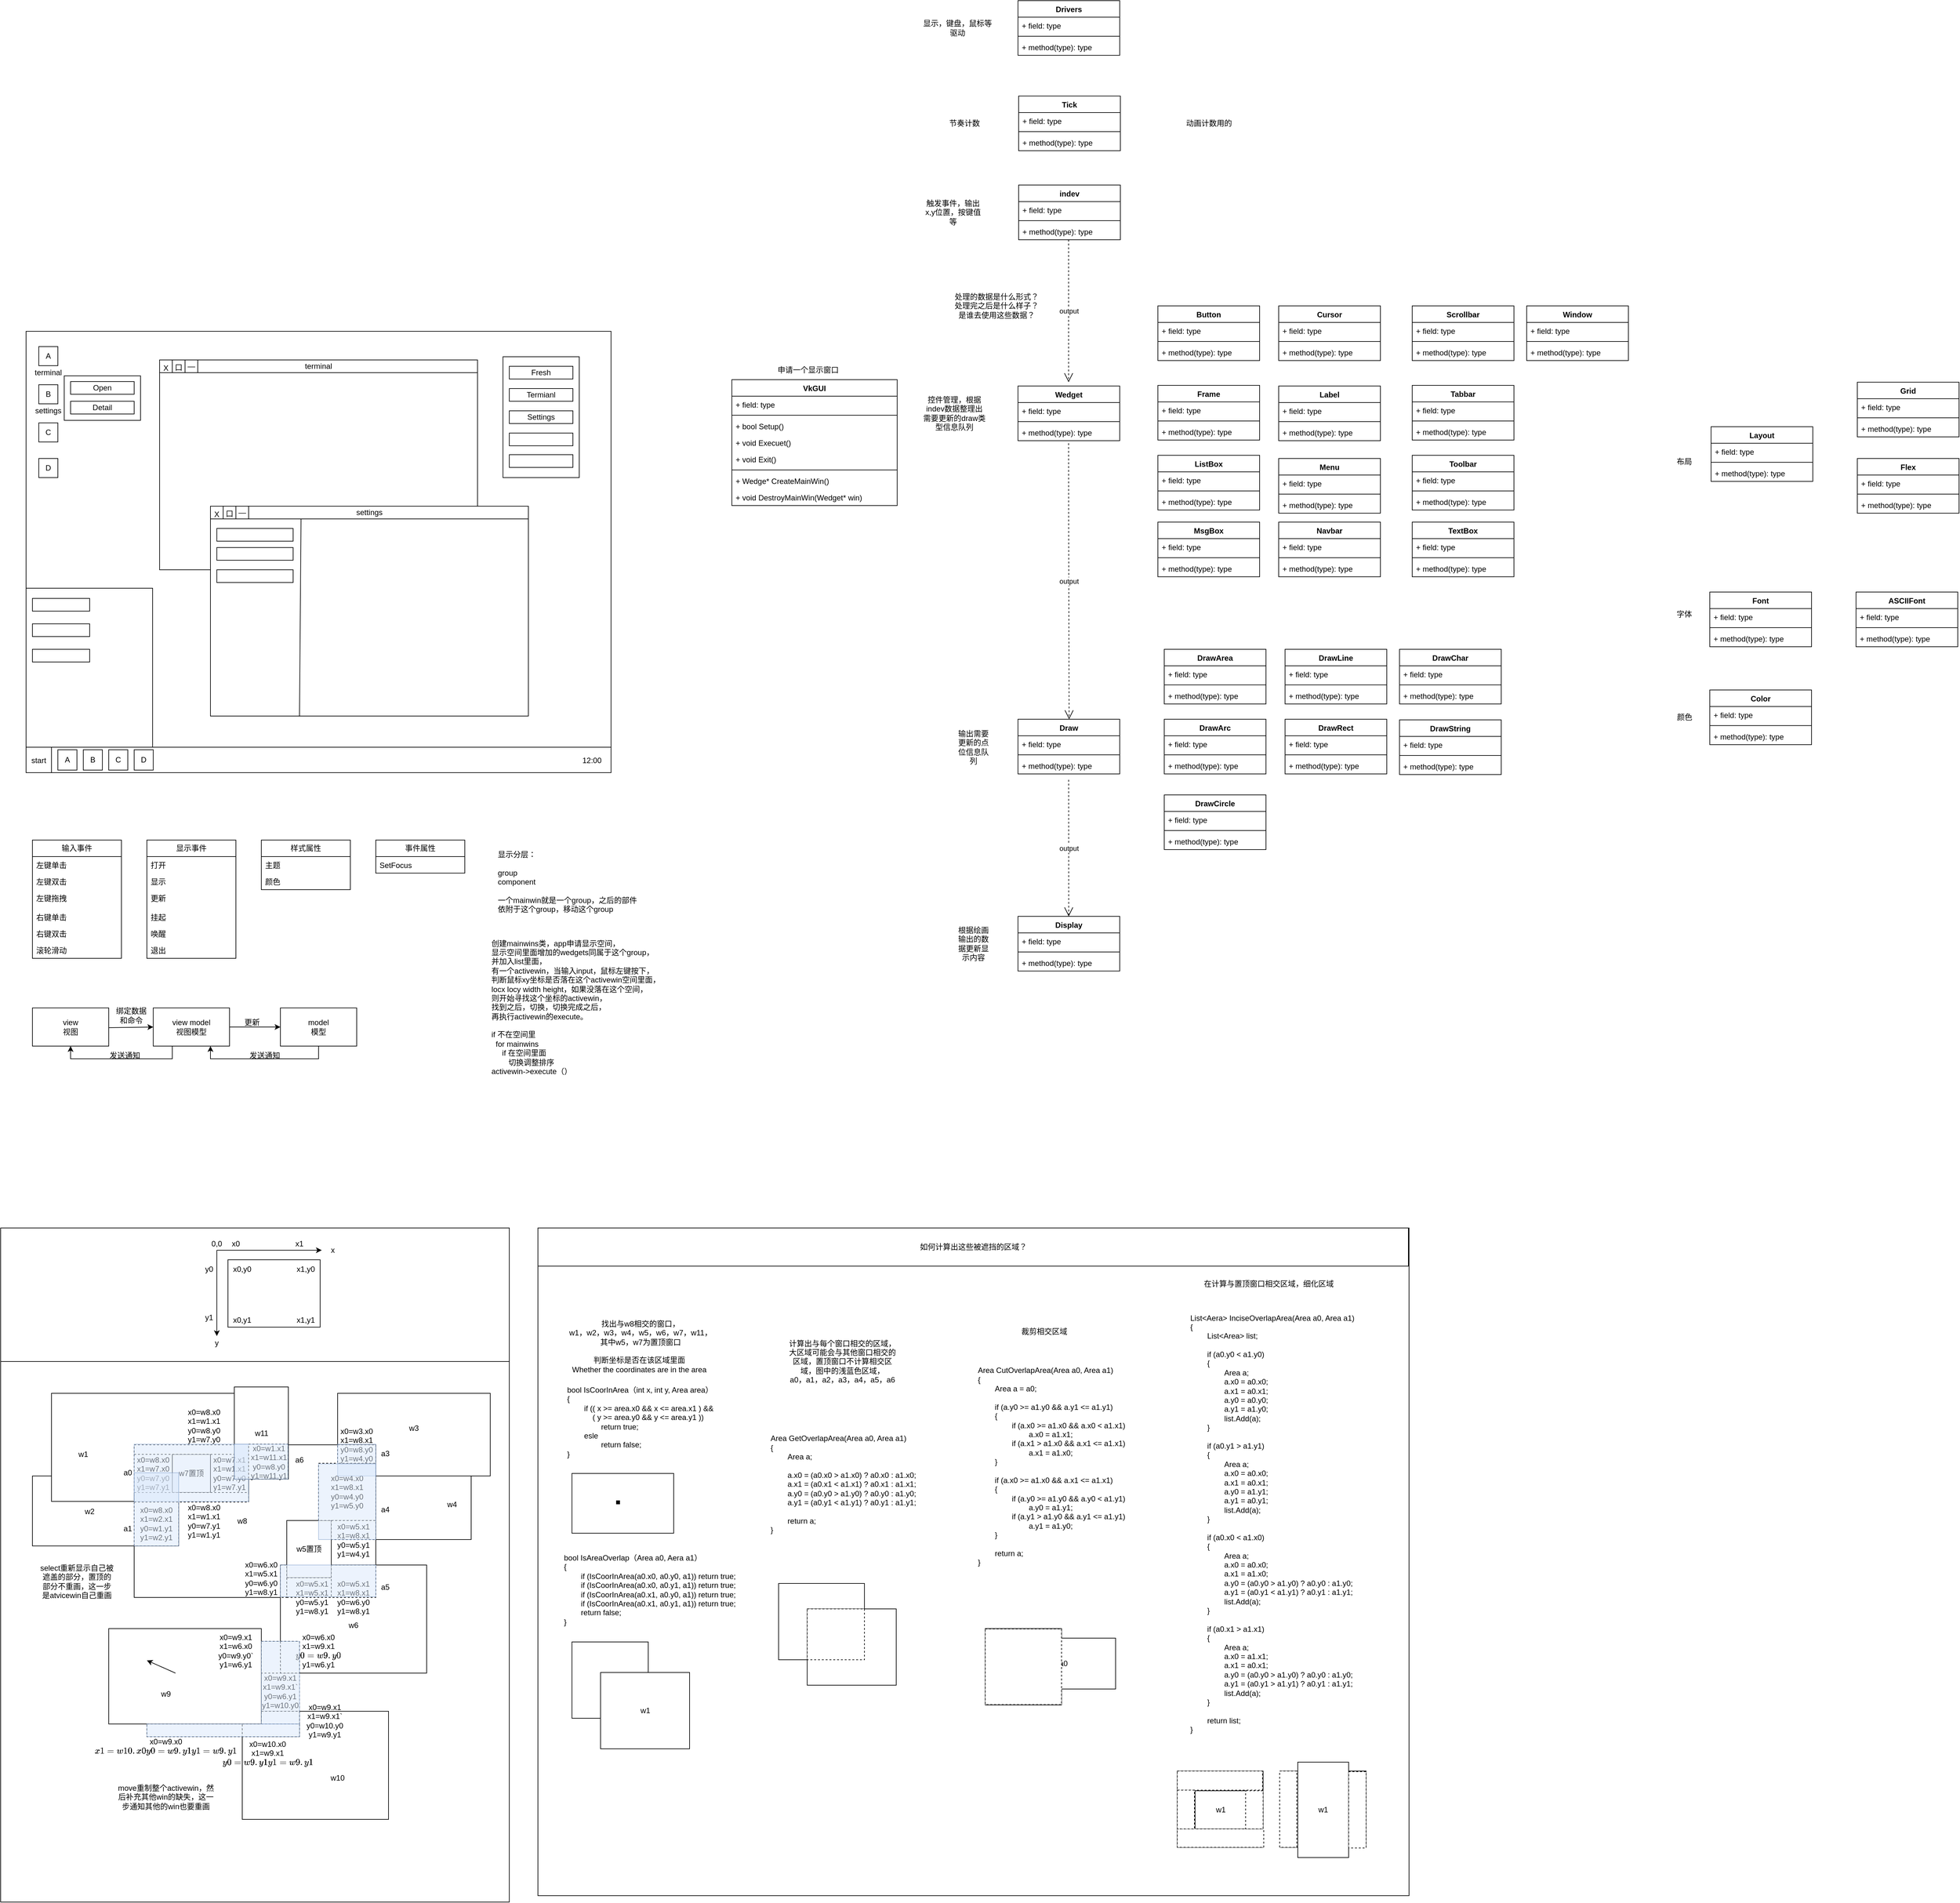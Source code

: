 <mxfile version="22.1.2" type="device">
  <diagram id="C5RBs43oDa-KdzZeNtuy" name="Page-1">
    <mxGraphModel dx="2182" dy="2023" grid="1" gridSize="10" guides="1" tooltips="1" connect="1" arrows="1" fold="1" page="1" pageScale="1" pageWidth="827" pageHeight="1169" math="0" shadow="0">
      <root>
        <mxCell id="WIyWlLk6GJQsqaUBKTNV-0" />
        <mxCell id="WIyWlLk6GJQsqaUBKTNV-1" parent="WIyWlLk6GJQsqaUBKTNV-0" />
        <mxCell id="vkTGXOX5LPy17OWUZomA-2" value="VkGUI" style="swimlane;fontStyle=1;align=center;verticalAlign=top;childLayout=stackLayout;horizontal=1;startSize=26;horizontalStack=0;resizeParent=1;resizeParentMax=0;resizeLast=0;collapsible=1;marginBottom=0;whiteSpace=wrap;html=1;" parent="WIyWlLk6GJQsqaUBKTNV-1" vertex="1">
          <mxGeometry x="370" y="436" width="260" height="198" as="geometry" />
        </mxCell>
        <mxCell id="vkTGXOX5LPy17OWUZomA-3" value="+ field: type" style="text;strokeColor=none;fillColor=none;align=left;verticalAlign=top;spacingLeft=4;spacingRight=4;overflow=hidden;rotatable=0;points=[[0,0.5],[1,0.5]];portConstraint=eastwest;whiteSpace=wrap;html=1;" parent="vkTGXOX5LPy17OWUZomA-2" vertex="1">
          <mxGeometry y="26" width="260" height="26" as="geometry" />
        </mxCell>
        <mxCell id="vkTGXOX5LPy17OWUZomA-4" value="" style="line;strokeWidth=1;fillColor=none;align=left;verticalAlign=middle;spacingTop=-1;spacingLeft=3;spacingRight=3;rotatable=0;labelPosition=right;points=[];portConstraint=eastwest;strokeColor=inherit;" parent="vkTGXOX5LPy17OWUZomA-2" vertex="1">
          <mxGeometry y="52" width="260" height="8" as="geometry" />
        </mxCell>
        <mxCell id="PZXqxlh_fK2YyjQRK-oS-38" value="+ bool Setup()" style="text;strokeColor=none;fillColor=none;align=left;verticalAlign=top;spacingLeft=4;spacingRight=4;overflow=hidden;rotatable=0;points=[[0,0.5],[1,0.5]];portConstraint=eastwest;whiteSpace=wrap;html=1;" parent="vkTGXOX5LPy17OWUZomA-2" vertex="1">
          <mxGeometry y="60" width="260" height="26" as="geometry" />
        </mxCell>
        <mxCell id="PZXqxlh_fK2YyjQRK-oS-39" value="+ void Execuet()" style="text;strokeColor=none;fillColor=none;align=left;verticalAlign=top;spacingLeft=4;spacingRight=4;overflow=hidden;rotatable=0;points=[[0,0.5],[1,0.5]];portConstraint=eastwest;whiteSpace=wrap;html=1;" parent="vkTGXOX5LPy17OWUZomA-2" vertex="1">
          <mxGeometry y="86" width="260" height="26" as="geometry" />
        </mxCell>
        <mxCell id="vkTGXOX5LPy17OWUZomA-5" value="+ void Exit()" style="text;strokeColor=none;fillColor=none;align=left;verticalAlign=top;spacingLeft=4;spacingRight=4;overflow=hidden;rotatable=0;points=[[0,0.5],[1,0.5]];portConstraint=eastwest;whiteSpace=wrap;html=1;" parent="vkTGXOX5LPy17OWUZomA-2" vertex="1">
          <mxGeometry y="112" width="260" height="26" as="geometry" />
        </mxCell>
        <mxCell id="PZXqxlh_fK2YyjQRK-oS-40" value="" style="line;strokeWidth=1;fillColor=none;align=left;verticalAlign=middle;spacingTop=-1;spacingLeft=3;spacingRight=3;rotatable=0;labelPosition=right;points=[];portConstraint=eastwest;strokeColor=inherit;" parent="vkTGXOX5LPy17OWUZomA-2" vertex="1">
          <mxGeometry y="138" width="260" height="8" as="geometry" />
        </mxCell>
        <mxCell id="PZXqxlh_fK2YyjQRK-oS-36" value="+ Wedge* CreateMainWin()" style="text;strokeColor=none;fillColor=none;align=left;verticalAlign=top;spacingLeft=4;spacingRight=4;overflow=hidden;rotatable=0;points=[[0,0.5],[1,0.5]];portConstraint=eastwest;whiteSpace=wrap;html=1;" parent="vkTGXOX5LPy17OWUZomA-2" vertex="1">
          <mxGeometry y="146" width="260" height="26" as="geometry" />
        </mxCell>
        <mxCell id="PZXqxlh_fK2YyjQRK-oS-37" value="+ void DestroyMainWin(Wedget* win)" style="text;strokeColor=none;fillColor=none;align=left;verticalAlign=top;spacingLeft=4;spacingRight=4;overflow=hidden;rotatable=0;points=[[0,0.5],[1,0.5]];portConstraint=eastwest;whiteSpace=wrap;html=1;" parent="vkTGXOX5LPy17OWUZomA-2" vertex="1">
          <mxGeometry y="172" width="260" height="26" as="geometry" />
        </mxCell>
        <mxCell id="vkTGXOX5LPy17OWUZomA-6" value="Layout" style="swimlane;fontStyle=1;align=center;verticalAlign=top;childLayout=stackLayout;horizontal=1;startSize=26;horizontalStack=0;resizeParent=1;resizeParentMax=0;resizeLast=0;collapsible=1;marginBottom=0;whiteSpace=wrap;html=1;" parent="WIyWlLk6GJQsqaUBKTNV-1" vertex="1">
          <mxGeometry x="1910" y="510" width="160" height="86" as="geometry" />
        </mxCell>
        <mxCell id="vkTGXOX5LPy17OWUZomA-7" value="+ field: type" style="text;strokeColor=none;fillColor=none;align=left;verticalAlign=top;spacingLeft=4;spacingRight=4;overflow=hidden;rotatable=0;points=[[0,0.5],[1,0.5]];portConstraint=eastwest;whiteSpace=wrap;html=1;" parent="vkTGXOX5LPy17OWUZomA-6" vertex="1">
          <mxGeometry y="26" width="160" height="26" as="geometry" />
        </mxCell>
        <mxCell id="vkTGXOX5LPy17OWUZomA-8" value="" style="line;strokeWidth=1;fillColor=none;align=left;verticalAlign=middle;spacingTop=-1;spacingLeft=3;spacingRight=3;rotatable=0;labelPosition=right;points=[];portConstraint=eastwest;strokeColor=inherit;" parent="vkTGXOX5LPy17OWUZomA-6" vertex="1">
          <mxGeometry y="52" width="160" height="8" as="geometry" />
        </mxCell>
        <mxCell id="vkTGXOX5LPy17OWUZomA-9" value="+ method(type): type" style="text;strokeColor=none;fillColor=none;align=left;verticalAlign=top;spacingLeft=4;spacingRight=4;overflow=hidden;rotatable=0;points=[[0,0.5],[1,0.5]];portConstraint=eastwest;whiteSpace=wrap;html=1;" parent="vkTGXOX5LPy17OWUZomA-6" vertex="1">
          <mxGeometry y="60" width="160" height="26" as="geometry" />
        </mxCell>
        <mxCell id="vkTGXOX5LPy17OWUZomA-14" value="Drivers" style="swimlane;fontStyle=1;align=center;verticalAlign=top;childLayout=stackLayout;horizontal=1;startSize=26;horizontalStack=0;resizeParent=1;resizeParentMax=0;resizeLast=0;collapsible=1;marginBottom=0;whiteSpace=wrap;html=1;" parent="WIyWlLk6GJQsqaUBKTNV-1" vertex="1">
          <mxGeometry x="820" y="-160" width="160" height="86" as="geometry" />
        </mxCell>
        <mxCell id="vkTGXOX5LPy17OWUZomA-15" value="+ field: type" style="text;strokeColor=none;fillColor=none;align=left;verticalAlign=top;spacingLeft=4;spacingRight=4;overflow=hidden;rotatable=0;points=[[0,0.5],[1,0.5]];portConstraint=eastwest;whiteSpace=wrap;html=1;" parent="vkTGXOX5LPy17OWUZomA-14" vertex="1">
          <mxGeometry y="26" width="160" height="26" as="geometry" />
        </mxCell>
        <mxCell id="vkTGXOX5LPy17OWUZomA-16" value="" style="line;strokeWidth=1;fillColor=none;align=left;verticalAlign=middle;spacingTop=-1;spacingLeft=3;spacingRight=3;rotatable=0;labelPosition=right;points=[];portConstraint=eastwest;strokeColor=inherit;" parent="vkTGXOX5LPy17OWUZomA-14" vertex="1">
          <mxGeometry y="52" width="160" height="8" as="geometry" />
        </mxCell>
        <mxCell id="vkTGXOX5LPy17OWUZomA-17" value="+ method(type): type" style="text;strokeColor=none;fillColor=none;align=left;verticalAlign=top;spacingLeft=4;spacingRight=4;overflow=hidden;rotatable=0;points=[[0,0.5],[1,0.5]];portConstraint=eastwest;whiteSpace=wrap;html=1;" parent="vkTGXOX5LPy17OWUZomA-14" vertex="1">
          <mxGeometry y="60" width="160" height="26" as="geometry" />
        </mxCell>
        <mxCell id="vkTGXOX5LPy17OWUZomA-18" value="Draw" style="swimlane;fontStyle=1;align=center;verticalAlign=top;childLayout=stackLayout;horizontal=1;startSize=26;horizontalStack=0;resizeParent=1;resizeParentMax=0;resizeLast=0;collapsible=1;marginBottom=0;whiteSpace=wrap;html=1;" parent="WIyWlLk6GJQsqaUBKTNV-1" vertex="1">
          <mxGeometry x="820" y="970" width="160" height="86" as="geometry" />
        </mxCell>
        <mxCell id="vkTGXOX5LPy17OWUZomA-19" value="+ field: type" style="text;strokeColor=none;fillColor=none;align=left;verticalAlign=top;spacingLeft=4;spacingRight=4;overflow=hidden;rotatable=0;points=[[0,0.5],[1,0.5]];portConstraint=eastwest;whiteSpace=wrap;html=1;" parent="vkTGXOX5LPy17OWUZomA-18" vertex="1">
          <mxGeometry y="26" width="160" height="26" as="geometry" />
        </mxCell>
        <mxCell id="vkTGXOX5LPy17OWUZomA-20" value="" style="line;strokeWidth=1;fillColor=none;align=left;verticalAlign=middle;spacingTop=-1;spacingLeft=3;spacingRight=3;rotatable=0;labelPosition=right;points=[];portConstraint=eastwest;strokeColor=inherit;" parent="vkTGXOX5LPy17OWUZomA-18" vertex="1">
          <mxGeometry y="52" width="160" height="8" as="geometry" />
        </mxCell>
        <mxCell id="vkTGXOX5LPy17OWUZomA-21" value="+ method(type): type" style="text;strokeColor=none;fillColor=none;align=left;verticalAlign=top;spacingLeft=4;spacingRight=4;overflow=hidden;rotatable=0;points=[[0,0.5],[1,0.5]];portConstraint=eastwest;whiteSpace=wrap;html=1;" parent="vkTGXOX5LPy17OWUZomA-18" vertex="1">
          <mxGeometry y="60" width="160" height="26" as="geometry" />
        </mxCell>
        <mxCell id="vkTGXOX5LPy17OWUZomA-22" value="Display" style="swimlane;fontStyle=1;align=center;verticalAlign=top;childLayout=stackLayout;horizontal=1;startSize=26;horizontalStack=0;resizeParent=1;resizeParentMax=0;resizeLast=0;collapsible=1;marginBottom=0;whiteSpace=wrap;html=1;" parent="WIyWlLk6GJQsqaUBKTNV-1" vertex="1">
          <mxGeometry x="820" y="1280" width="160" height="86" as="geometry" />
        </mxCell>
        <mxCell id="vkTGXOX5LPy17OWUZomA-23" value="+ field: type" style="text;strokeColor=none;fillColor=none;align=left;verticalAlign=top;spacingLeft=4;spacingRight=4;overflow=hidden;rotatable=0;points=[[0,0.5],[1,0.5]];portConstraint=eastwest;whiteSpace=wrap;html=1;" parent="vkTGXOX5LPy17OWUZomA-22" vertex="1">
          <mxGeometry y="26" width="160" height="26" as="geometry" />
        </mxCell>
        <mxCell id="vkTGXOX5LPy17OWUZomA-24" value="" style="line;strokeWidth=1;fillColor=none;align=left;verticalAlign=middle;spacingTop=-1;spacingLeft=3;spacingRight=3;rotatable=0;labelPosition=right;points=[];portConstraint=eastwest;strokeColor=inherit;" parent="vkTGXOX5LPy17OWUZomA-22" vertex="1">
          <mxGeometry y="52" width="160" height="8" as="geometry" />
        </mxCell>
        <mxCell id="vkTGXOX5LPy17OWUZomA-25" value="+ method(type): type" style="text;strokeColor=none;fillColor=none;align=left;verticalAlign=top;spacingLeft=4;spacingRight=4;overflow=hidden;rotatable=0;points=[[0,0.5],[1,0.5]];portConstraint=eastwest;whiteSpace=wrap;html=1;" parent="vkTGXOX5LPy17OWUZomA-22" vertex="1">
          <mxGeometry y="60" width="160" height="26" as="geometry" />
        </mxCell>
        <mxCell id="vkTGXOX5LPy17OWUZomA-26" value="Wedget" style="swimlane;fontStyle=1;align=center;verticalAlign=top;childLayout=stackLayout;horizontal=1;startSize=26;horizontalStack=0;resizeParent=1;resizeParentMax=0;resizeLast=0;collapsible=1;marginBottom=0;whiteSpace=wrap;html=1;" parent="WIyWlLk6GJQsqaUBKTNV-1" vertex="1">
          <mxGeometry x="820" y="446" width="160" height="86" as="geometry" />
        </mxCell>
        <mxCell id="vkTGXOX5LPy17OWUZomA-27" value="+ field: type" style="text;strokeColor=none;fillColor=none;align=left;verticalAlign=top;spacingLeft=4;spacingRight=4;overflow=hidden;rotatable=0;points=[[0,0.5],[1,0.5]];portConstraint=eastwest;whiteSpace=wrap;html=1;" parent="vkTGXOX5LPy17OWUZomA-26" vertex="1">
          <mxGeometry y="26" width="160" height="26" as="geometry" />
        </mxCell>
        <mxCell id="vkTGXOX5LPy17OWUZomA-28" value="" style="line;strokeWidth=1;fillColor=none;align=left;verticalAlign=middle;spacingTop=-1;spacingLeft=3;spacingRight=3;rotatable=0;labelPosition=right;points=[];portConstraint=eastwest;strokeColor=inherit;" parent="vkTGXOX5LPy17OWUZomA-26" vertex="1">
          <mxGeometry y="52" width="160" height="8" as="geometry" />
        </mxCell>
        <mxCell id="vkTGXOX5LPy17OWUZomA-29" value="+ method(type): type" style="text;strokeColor=none;fillColor=none;align=left;verticalAlign=top;spacingLeft=4;spacingRight=4;overflow=hidden;rotatable=0;points=[[0,0.5],[1,0.5]];portConstraint=eastwest;whiteSpace=wrap;html=1;" parent="vkTGXOX5LPy17OWUZomA-26" vertex="1">
          <mxGeometry y="60" width="160" height="26" as="geometry" />
        </mxCell>
        <mxCell id="vkTGXOX5LPy17OWUZomA-30" value="Tick" style="swimlane;fontStyle=1;align=center;verticalAlign=top;childLayout=stackLayout;horizontal=1;startSize=26;horizontalStack=0;resizeParent=1;resizeParentMax=0;resizeLast=0;collapsible=1;marginBottom=0;whiteSpace=wrap;html=1;" parent="WIyWlLk6GJQsqaUBKTNV-1" vertex="1">
          <mxGeometry x="821" y="-10" width="160" height="86" as="geometry" />
        </mxCell>
        <mxCell id="vkTGXOX5LPy17OWUZomA-31" value="+ field: type" style="text;strokeColor=none;fillColor=none;align=left;verticalAlign=top;spacingLeft=4;spacingRight=4;overflow=hidden;rotatable=0;points=[[0,0.5],[1,0.5]];portConstraint=eastwest;whiteSpace=wrap;html=1;" parent="vkTGXOX5LPy17OWUZomA-30" vertex="1">
          <mxGeometry y="26" width="160" height="26" as="geometry" />
        </mxCell>
        <mxCell id="vkTGXOX5LPy17OWUZomA-32" value="" style="line;strokeWidth=1;fillColor=none;align=left;verticalAlign=middle;spacingTop=-1;spacingLeft=3;spacingRight=3;rotatable=0;labelPosition=right;points=[];portConstraint=eastwest;strokeColor=inherit;" parent="vkTGXOX5LPy17OWUZomA-30" vertex="1">
          <mxGeometry y="52" width="160" height="8" as="geometry" />
        </mxCell>
        <mxCell id="vkTGXOX5LPy17OWUZomA-33" value="+ method(type): type" style="text;strokeColor=none;fillColor=none;align=left;verticalAlign=top;spacingLeft=4;spacingRight=4;overflow=hidden;rotatable=0;points=[[0,0.5],[1,0.5]];portConstraint=eastwest;whiteSpace=wrap;html=1;" parent="vkTGXOX5LPy17OWUZomA-30" vertex="1">
          <mxGeometry y="60" width="160" height="26" as="geometry" />
        </mxCell>
        <mxCell id="vkTGXOX5LPy17OWUZomA-34" value="indev" style="swimlane;fontStyle=1;align=center;verticalAlign=top;childLayout=stackLayout;horizontal=1;startSize=26;horizontalStack=0;resizeParent=1;resizeParentMax=0;resizeLast=0;collapsible=1;marginBottom=0;whiteSpace=wrap;html=1;" parent="WIyWlLk6GJQsqaUBKTNV-1" vertex="1">
          <mxGeometry x="821" y="130" width="160" height="86" as="geometry" />
        </mxCell>
        <mxCell id="vkTGXOX5LPy17OWUZomA-35" value="+ field: type" style="text;strokeColor=none;fillColor=none;align=left;verticalAlign=top;spacingLeft=4;spacingRight=4;overflow=hidden;rotatable=0;points=[[0,0.5],[1,0.5]];portConstraint=eastwest;whiteSpace=wrap;html=1;" parent="vkTGXOX5LPy17OWUZomA-34" vertex="1">
          <mxGeometry y="26" width="160" height="26" as="geometry" />
        </mxCell>
        <mxCell id="vkTGXOX5LPy17OWUZomA-36" value="" style="line;strokeWidth=1;fillColor=none;align=left;verticalAlign=middle;spacingTop=-1;spacingLeft=3;spacingRight=3;rotatable=0;labelPosition=right;points=[];portConstraint=eastwest;strokeColor=inherit;" parent="vkTGXOX5LPy17OWUZomA-34" vertex="1">
          <mxGeometry y="52" width="160" height="8" as="geometry" />
        </mxCell>
        <mxCell id="vkTGXOX5LPy17OWUZomA-37" value="+ method(type): type" style="text;strokeColor=none;fillColor=none;align=left;verticalAlign=top;spacingLeft=4;spacingRight=4;overflow=hidden;rotatable=0;points=[[0,0.5],[1,0.5]];portConstraint=eastwest;whiteSpace=wrap;html=1;" parent="vkTGXOX5LPy17OWUZomA-34" vertex="1">
          <mxGeometry y="60" width="160" height="26" as="geometry" />
        </mxCell>
        <mxCell id="vkTGXOX5LPy17OWUZomA-38" value="Grid" style="swimlane;fontStyle=1;align=center;verticalAlign=top;childLayout=stackLayout;horizontal=1;startSize=26;horizontalStack=0;resizeParent=1;resizeParentMax=0;resizeLast=0;collapsible=1;marginBottom=0;whiteSpace=wrap;html=1;" parent="WIyWlLk6GJQsqaUBKTNV-1" vertex="1">
          <mxGeometry x="2140" y="440" width="160" height="86" as="geometry" />
        </mxCell>
        <mxCell id="vkTGXOX5LPy17OWUZomA-39" value="+ field: type" style="text;strokeColor=none;fillColor=none;align=left;verticalAlign=top;spacingLeft=4;spacingRight=4;overflow=hidden;rotatable=0;points=[[0,0.5],[1,0.5]];portConstraint=eastwest;whiteSpace=wrap;html=1;" parent="vkTGXOX5LPy17OWUZomA-38" vertex="1">
          <mxGeometry y="26" width="160" height="26" as="geometry" />
        </mxCell>
        <mxCell id="vkTGXOX5LPy17OWUZomA-40" value="" style="line;strokeWidth=1;fillColor=none;align=left;verticalAlign=middle;spacingTop=-1;spacingLeft=3;spacingRight=3;rotatable=0;labelPosition=right;points=[];portConstraint=eastwest;strokeColor=inherit;" parent="vkTGXOX5LPy17OWUZomA-38" vertex="1">
          <mxGeometry y="52" width="160" height="8" as="geometry" />
        </mxCell>
        <mxCell id="vkTGXOX5LPy17OWUZomA-41" value="+ method(type): type" style="text;strokeColor=none;fillColor=none;align=left;verticalAlign=top;spacingLeft=4;spacingRight=4;overflow=hidden;rotatable=0;points=[[0,0.5],[1,0.5]];portConstraint=eastwest;whiteSpace=wrap;html=1;" parent="vkTGXOX5LPy17OWUZomA-38" vertex="1">
          <mxGeometry y="60" width="160" height="26" as="geometry" />
        </mxCell>
        <mxCell id="vkTGXOX5LPy17OWUZomA-42" value="Flex" style="swimlane;fontStyle=1;align=center;verticalAlign=top;childLayout=stackLayout;horizontal=1;startSize=26;horizontalStack=0;resizeParent=1;resizeParentMax=0;resizeLast=0;collapsible=1;marginBottom=0;whiteSpace=wrap;html=1;" parent="WIyWlLk6GJQsqaUBKTNV-1" vertex="1">
          <mxGeometry x="2140" y="560" width="160" height="86" as="geometry" />
        </mxCell>
        <mxCell id="vkTGXOX5LPy17OWUZomA-43" value="+ field: type" style="text;strokeColor=none;fillColor=none;align=left;verticalAlign=top;spacingLeft=4;spacingRight=4;overflow=hidden;rotatable=0;points=[[0,0.5],[1,0.5]];portConstraint=eastwest;whiteSpace=wrap;html=1;" parent="vkTGXOX5LPy17OWUZomA-42" vertex="1">
          <mxGeometry y="26" width="160" height="26" as="geometry" />
        </mxCell>
        <mxCell id="vkTGXOX5LPy17OWUZomA-44" value="" style="line;strokeWidth=1;fillColor=none;align=left;verticalAlign=middle;spacingTop=-1;spacingLeft=3;spacingRight=3;rotatable=0;labelPosition=right;points=[];portConstraint=eastwest;strokeColor=inherit;" parent="vkTGXOX5LPy17OWUZomA-42" vertex="1">
          <mxGeometry y="52" width="160" height="8" as="geometry" />
        </mxCell>
        <mxCell id="vkTGXOX5LPy17OWUZomA-45" value="+ method(type): type" style="text;strokeColor=none;fillColor=none;align=left;verticalAlign=top;spacingLeft=4;spacingRight=4;overflow=hidden;rotatable=0;points=[[0,0.5],[1,0.5]];portConstraint=eastwest;whiteSpace=wrap;html=1;" parent="vkTGXOX5LPy17OWUZomA-42" vertex="1">
          <mxGeometry y="60" width="160" height="26" as="geometry" />
        </mxCell>
        <mxCell id="vkTGXOX5LPy17OWUZomA-46" value="DrawArea" style="swimlane;fontStyle=1;align=center;verticalAlign=top;childLayout=stackLayout;horizontal=1;startSize=26;horizontalStack=0;resizeParent=1;resizeParentMax=0;resizeLast=0;collapsible=1;marginBottom=0;whiteSpace=wrap;html=1;" parent="WIyWlLk6GJQsqaUBKTNV-1" vertex="1">
          <mxGeometry x="1050" y="860" width="160" height="86" as="geometry" />
        </mxCell>
        <mxCell id="vkTGXOX5LPy17OWUZomA-47" value="+ field: type" style="text;strokeColor=none;fillColor=none;align=left;verticalAlign=top;spacingLeft=4;spacingRight=4;overflow=hidden;rotatable=0;points=[[0,0.5],[1,0.5]];portConstraint=eastwest;whiteSpace=wrap;html=1;" parent="vkTGXOX5LPy17OWUZomA-46" vertex="1">
          <mxGeometry y="26" width="160" height="26" as="geometry" />
        </mxCell>
        <mxCell id="vkTGXOX5LPy17OWUZomA-48" value="" style="line;strokeWidth=1;fillColor=none;align=left;verticalAlign=middle;spacingTop=-1;spacingLeft=3;spacingRight=3;rotatable=0;labelPosition=right;points=[];portConstraint=eastwest;strokeColor=inherit;" parent="vkTGXOX5LPy17OWUZomA-46" vertex="1">
          <mxGeometry y="52" width="160" height="8" as="geometry" />
        </mxCell>
        <mxCell id="vkTGXOX5LPy17OWUZomA-49" value="+ method(type): type" style="text;strokeColor=none;fillColor=none;align=left;verticalAlign=top;spacingLeft=4;spacingRight=4;overflow=hidden;rotatable=0;points=[[0,0.5],[1,0.5]];portConstraint=eastwest;whiteSpace=wrap;html=1;" parent="vkTGXOX5LPy17OWUZomA-46" vertex="1">
          <mxGeometry y="60" width="160" height="26" as="geometry" />
        </mxCell>
        <mxCell id="vkTGXOX5LPy17OWUZomA-51" value="DrawChar" style="swimlane;fontStyle=1;align=center;verticalAlign=top;childLayout=stackLayout;horizontal=1;startSize=26;horizontalStack=0;resizeParent=1;resizeParentMax=0;resizeLast=0;collapsible=1;marginBottom=0;whiteSpace=wrap;html=1;" parent="WIyWlLk6GJQsqaUBKTNV-1" vertex="1">
          <mxGeometry x="1420" y="860" width="160" height="86" as="geometry" />
        </mxCell>
        <mxCell id="vkTGXOX5LPy17OWUZomA-52" value="+ field: type" style="text;strokeColor=none;fillColor=none;align=left;verticalAlign=top;spacingLeft=4;spacingRight=4;overflow=hidden;rotatable=0;points=[[0,0.5],[1,0.5]];portConstraint=eastwest;whiteSpace=wrap;html=1;" parent="vkTGXOX5LPy17OWUZomA-51" vertex="1">
          <mxGeometry y="26" width="160" height="26" as="geometry" />
        </mxCell>
        <mxCell id="vkTGXOX5LPy17OWUZomA-53" value="" style="line;strokeWidth=1;fillColor=none;align=left;verticalAlign=middle;spacingTop=-1;spacingLeft=3;spacingRight=3;rotatable=0;labelPosition=right;points=[];portConstraint=eastwest;strokeColor=inherit;" parent="vkTGXOX5LPy17OWUZomA-51" vertex="1">
          <mxGeometry y="52" width="160" height="8" as="geometry" />
        </mxCell>
        <mxCell id="vkTGXOX5LPy17OWUZomA-54" value="+ method(type): type" style="text;strokeColor=none;fillColor=none;align=left;verticalAlign=top;spacingLeft=4;spacingRight=4;overflow=hidden;rotatable=0;points=[[0,0.5],[1,0.5]];portConstraint=eastwest;whiteSpace=wrap;html=1;" parent="vkTGXOX5LPy17OWUZomA-51" vertex="1">
          <mxGeometry y="60" width="160" height="26" as="geometry" />
        </mxCell>
        <mxCell id="vkTGXOX5LPy17OWUZomA-55" value="DrawCircle" style="swimlane;fontStyle=1;align=center;verticalAlign=top;childLayout=stackLayout;horizontal=1;startSize=26;horizontalStack=0;resizeParent=1;resizeParentMax=0;resizeLast=0;collapsible=1;marginBottom=0;whiteSpace=wrap;html=1;" parent="WIyWlLk6GJQsqaUBKTNV-1" vertex="1">
          <mxGeometry x="1050" y="1089" width="160" height="86" as="geometry" />
        </mxCell>
        <mxCell id="vkTGXOX5LPy17OWUZomA-56" value="+ field: type" style="text;strokeColor=none;fillColor=none;align=left;verticalAlign=top;spacingLeft=4;spacingRight=4;overflow=hidden;rotatable=0;points=[[0,0.5],[1,0.5]];portConstraint=eastwest;whiteSpace=wrap;html=1;" parent="vkTGXOX5LPy17OWUZomA-55" vertex="1">
          <mxGeometry y="26" width="160" height="26" as="geometry" />
        </mxCell>
        <mxCell id="vkTGXOX5LPy17OWUZomA-57" value="" style="line;strokeWidth=1;fillColor=none;align=left;verticalAlign=middle;spacingTop=-1;spacingLeft=3;spacingRight=3;rotatable=0;labelPosition=right;points=[];portConstraint=eastwest;strokeColor=inherit;" parent="vkTGXOX5LPy17OWUZomA-55" vertex="1">
          <mxGeometry y="52" width="160" height="8" as="geometry" />
        </mxCell>
        <mxCell id="vkTGXOX5LPy17OWUZomA-58" value="+ method(type): type" style="text;strokeColor=none;fillColor=none;align=left;verticalAlign=top;spacingLeft=4;spacingRight=4;overflow=hidden;rotatable=0;points=[[0,0.5],[1,0.5]];portConstraint=eastwest;whiteSpace=wrap;html=1;" parent="vkTGXOX5LPy17OWUZomA-55" vertex="1">
          <mxGeometry y="60" width="160" height="26" as="geometry" />
        </mxCell>
        <mxCell id="vkTGXOX5LPy17OWUZomA-63" value="DrawLine" style="swimlane;fontStyle=1;align=center;verticalAlign=top;childLayout=stackLayout;horizontal=1;startSize=26;horizontalStack=0;resizeParent=1;resizeParentMax=0;resizeLast=0;collapsible=1;marginBottom=0;whiteSpace=wrap;html=1;" parent="WIyWlLk6GJQsqaUBKTNV-1" vertex="1">
          <mxGeometry x="1240" y="860" width="160" height="86" as="geometry" />
        </mxCell>
        <mxCell id="vkTGXOX5LPy17OWUZomA-64" value="+ field: type" style="text;strokeColor=none;fillColor=none;align=left;verticalAlign=top;spacingLeft=4;spacingRight=4;overflow=hidden;rotatable=0;points=[[0,0.5],[1,0.5]];portConstraint=eastwest;whiteSpace=wrap;html=1;" parent="vkTGXOX5LPy17OWUZomA-63" vertex="1">
          <mxGeometry y="26" width="160" height="26" as="geometry" />
        </mxCell>
        <mxCell id="vkTGXOX5LPy17OWUZomA-65" value="" style="line;strokeWidth=1;fillColor=none;align=left;verticalAlign=middle;spacingTop=-1;spacingLeft=3;spacingRight=3;rotatable=0;labelPosition=right;points=[];portConstraint=eastwest;strokeColor=inherit;" parent="vkTGXOX5LPy17OWUZomA-63" vertex="1">
          <mxGeometry y="52" width="160" height="8" as="geometry" />
        </mxCell>
        <mxCell id="vkTGXOX5LPy17OWUZomA-66" value="+ method(type): type" style="text;strokeColor=none;fillColor=none;align=left;verticalAlign=top;spacingLeft=4;spacingRight=4;overflow=hidden;rotatable=0;points=[[0,0.5],[1,0.5]];portConstraint=eastwest;whiteSpace=wrap;html=1;" parent="vkTGXOX5LPy17OWUZomA-63" vertex="1">
          <mxGeometry y="60" width="160" height="26" as="geometry" />
        </mxCell>
        <mxCell id="vkTGXOX5LPy17OWUZomA-71" value="DrawString" style="swimlane;fontStyle=1;align=center;verticalAlign=top;childLayout=stackLayout;horizontal=1;startSize=26;horizontalStack=0;resizeParent=1;resizeParentMax=0;resizeLast=0;collapsible=1;marginBottom=0;whiteSpace=wrap;html=1;" parent="WIyWlLk6GJQsqaUBKTNV-1" vertex="1">
          <mxGeometry x="1420" y="971" width="160" height="86" as="geometry" />
        </mxCell>
        <mxCell id="vkTGXOX5LPy17OWUZomA-72" value="+ field: type" style="text;strokeColor=none;fillColor=none;align=left;verticalAlign=top;spacingLeft=4;spacingRight=4;overflow=hidden;rotatable=0;points=[[0,0.5],[1,0.5]];portConstraint=eastwest;whiteSpace=wrap;html=1;" parent="vkTGXOX5LPy17OWUZomA-71" vertex="1">
          <mxGeometry y="26" width="160" height="26" as="geometry" />
        </mxCell>
        <mxCell id="vkTGXOX5LPy17OWUZomA-73" value="" style="line;strokeWidth=1;fillColor=none;align=left;verticalAlign=middle;spacingTop=-1;spacingLeft=3;spacingRight=3;rotatable=0;labelPosition=right;points=[];portConstraint=eastwest;strokeColor=inherit;" parent="vkTGXOX5LPy17OWUZomA-71" vertex="1">
          <mxGeometry y="52" width="160" height="8" as="geometry" />
        </mxCell>
        <mxCell id="vkTGXOX5LPy17OWUZomA-74" value="+ method(type): type" style="text;strokeColor=none;fillColor=none;align=left;verticalAlign=top;spacingLeft=4;spacingRight=4;overflow=hidden;rotatable=0;points=[[0,0.5],[1,0.5]];portConstraint=eastwest;whiteSpace=wrap;html=1;" parent="vkTGXOX5LPy17OWUZomA-71" vertex="1">
          <mxGeometry y="60" width="160" height="26" as="geometry" />
        </mxCell>
        <mxCell id="vkTGXOX5LPy17OWUZomA-75" value="DrawRect" style="swimlane;fontStyle=1;align=center;verticalAlign=top;childLayout=stackLayout;horizontal=1;startSize=26;horizontalStack=0;resizeParent=1;resizeParentMax=0;resizeLast=0;collapsible=1;marginBottom=0;whiteSpace=wrap;html=1;" parent="WIyWlLk6GJQsqaUBKTNV-1" vertex="1">
          <mxGeometry x="1240" y="970" width="160" height="86" as="geometry" />
        </mxCell>
        <mxCell id="vkTGXOX5LPy17OWUZomA-76" value="+ field: type" style="text;strokeColor=none;fillColor=none;align=left;verticalAlign=top;spacingLeft=4;spacingRight=4;overflow=hidden;rotatable=0;points=[[0,0.5],[1,0.5]];portConstraint=eastwest;whiteSpace=wrap;html=1;" parent="vkTGXOX5LPy17OWUZomA-75" vertex="1">
          <mxGeometry y="26" width="160" height="26" as="geometry" />
        </mxCell>
        <mxCell id="vkTGXOX5LPy17OWUZomA-77" value="" style="line;strokeWidth=1;fillColor=none;align=left;verticalAlign=middle;spacingTop=-1;spacingLeft=3;spacingRight=3;rotatable=0;labelPosition=right;points=[];portConstraint=eastwest;strokeColor=inherit;" parent="vkTGXOX5LPy17OWUZomA-75" vertex="1">
          <mxGeometry y="52" width="160" height="8" as="geometry" />
        </mxCell>
        <mxCell id="vkTGXOX5LPy17OWUZomA-78" value="+ method(type): type" style="text;strokeColor=none;fillColor=none;align=left;verticalAlign=top;spacingLeft=4;spacingRight=4;overflow=hidden;rotatable=0;points=[[0,0.5],[1,0.5]];portConstraint=eastwest;whiteSpace=wrap;html=1;" parent="vkTGXOX5LPy17OWUZomA-75" vertex="1">
          <mxGeometry y="60" width="160" height="26" as="geometry" />
        </mxCell>
        <mxCell id="vkTGXOX5LPy17OWUZomA-79" value="Button" style="swimlane;fontStyle=1;align=center;verticalAlign=top;childLayout=stackLayout;horizontal=1;startSize=26;horizontalStack=0;resizeParent=1;resizeParentMax=0;resizeLast=0;collapsible=1;marginBottom=0;whiteSpace=wrap;html=1;" parent="WIyWlLk6GJQsqaUBKTNV-1" vertex="1">
          <mxGeometry x="1040" y="320" width="160" height="86" as="geometry" />
        </mxCell>
        <mxCell id="vkTGXOX5LPy17OWUZomA-80" value="+ field: type" style="text;strokeColor=none;fillColor=none;align=left;verticalAlign=top;spacingLeft=4;spacingRight=4;overflow=hidden;rotatable=0;points=[[0,0.5],[1,0.5]];portConstraint=eastwest;whiteSpace=wrap;html=1;" parent="vkTGXOX5LPy17OWUZomA-79" vertex="1">
          <mxGeometry y="26" width="160" height="26" as="geometry" />
        </mxCell>
        <mxCell id="vkTGXOX5LPy17OWUZomA-81" value="" style="line;strokeWidth=1;fillColor=none;align=left;verticalAlign=middle;spacingTop=-1;spacingLeft=3;spacingRight=3;rotatable=0;labelPosition=right;points=[];portConstraint=eastwest;strokeColor=inherit;" parent="vkTGXOX5LPy17OWUZomA-79" vertex="1">
          <mxGeometry y="52" width="160" height="8" as="geometry" />
        </mxCell>
        <mxCell id="vkTGXOX5LPy17OWUZomA-82" value="+ method(type): type" style="text;strokeColor=none;fillColor=none;align=left;verticalAlign=top;spacingLeft=4;spacingRight=4;overflow=hidden;rotatable=0;points=[[0,0.5],[1,0.5]];portConstraint=eastwest;whiteSpace=wrap;html=1;" parent="vkTGXOX5LPy17OWUZomA-79" vertex="1">
          <mxGeometry y="60" width="160" height="26" as="geometry" />
        </mxCell>
        <mxCell id="vkTGXOX5LPy17OWUZomA-83" value="ListBox" style="swimlane;fontStyle=1;align=center;verticalAlign=top;childLayout=stackLayout;horizontal=1;startSize=26;horizontalStack=0;resizeParent=1;resizeParentMax=0;resizeLast=0;collapsible=1;marginBottom=0;whiteSpace=wrap;html=1;" parent="WIyWlLk6GJQsqaUBKTNV-1" vertex="1">
          <mxGeometry x="1040" y="555" width="160" height="86" as="geometry" />
        </mxCell>
        <mxCell id="vkTGXOX5LPy17OWUZomA-84" value="+ field: type" style="text;strokeColor=none;fillColor=none;align=left;verticalAlign=top;spacingLeft=4;spacingRight=4;overflow=hidden;rotatable=0;points=[[0,0.5],[1,0.5]];portConstraint=eastwest;whiteSpace=wrap;html=1;" parent="vkTGXOX5LPy17OWUZomA-83" vertex="1">
          <mxGeometry y="26" width="160" height="26" as="geometry" />
        </mxCell>
        <mxCell id="vkTGXOX5LPy17OWUZomA-85" value="" style="line;strokeWidth=1;fillColor=none;align=left;verticalAlign=middle;spacingTop=-1;spacingLeft=3;spacingRight=3;rotatable=0;labelPosition=right;points=[];portConstraint=eastwest;strokeColor=inherit;" parent="vkTGXOX5LPy17OWUZomA-83" vertex="1">
          <mxGeometry y="52" width="160" height="8" as="geometry" />
        </mxCell>
        <mxCell id="vkTGXOX5LPy17OWUZomA-86" value="+ method(type): type" style="text;strokeColor=none;fillColor=none;align=left;verticalAlign=top;spacingLeft=4;spacingRight=4;overflow=hidden;rotatable=0;points=[[0,0.5],[1,0.5]];portConstraint=eastwest;whiteSpace=wrap;html=1;" parent="vkTGXOX5LPy17OWUZomA-83" vertex="1">
          <mxGeometry y="60" width="160" height="26" as="geometry" />
        </mxCell>
        <mxCell id="vkTGXOX5LPy17OWUZomA-87" value="Navbar" style="swimlane;fontStyle=1;align=center;verticalAlign=top;childLayout=stackLayout;horizontal=1;startSize=26;horizontalStack=0;resizeParent=1;resizeParentMax=0;resizeLast=0;collapsible=1;marginBottom=0;whiteSpace=wrap;html=1;" parent="WIyWlLk6GJQsqaUBKTNV-1" vertex="1">
          <mxGeometry x="1230" y="660" width="160" height="86" as="geometry" />
        </mxCell>
        <mxCell id="vkTGXOX5LPy17OWUZomA-88" value="+ field: type" style="text;strokeColor=none;fillColor=none;align=left;verticalAlign=top;spacingLeft=4;spacingRight=4;overflow=hidden;rotatable=0;points=[[0,0.5],[1,0.5]];portConstraint=eastwest;whiteSpace=wrap;html=1;" parent="vkTGXOX5LPy17OWUZomA-87" vertex="1">
          <mxGeometry y="26" width="160" height="26" as="geometry" />
        </mxCell>
        <mxCell id="vkTGXOX5LPy17OWUZomA-89" value="" style="line;strokeWidth=1;fillColor=none;align=left;verticalAlign=middle;spacingTop=-1;spacingLeft=3;spacingRight=3;rotatable=0;labelPosition=right;points=[];portConstraint=eastwest;strokeColor=inherit;" parent="vkTGXOX5LPy17OWUZomA-87" vertex="1">
          <mxGeometry y="52" width="160" height="8" as="geometry" />
        </mxCell>
        <mxCell id="vkTGXOX5LPy17OWUZomA-90" value="+ method(type): type" style="text;strokeColor=none;fillColor=none;align=left;verticalAlign=top;spacingLeft=4;spacingRight=4;overflow=hidden;rotatable=0;points=[[0,0.5],[1,0.5]];portConstraint=eastwest;whiteSpace=wrap;html=1;" parent="vkTGXOX5LPy17OWUZomA-87" vertex="1">
          <mxGeometry y="60" width="160" height="26" as="geometry" />
        </mxCell>
        <mxCell id="vkTGXOX5LPy17OWUZomA-91" value="Frame" style="swimlane;fontStyle=1;align=center;verticalAlign=top;childLayout=stackLayout;horizontal=1;startSize=26;horizontalStack=0;resizeParent=1;resizeParentMax=0;resizeLast=0;collapsible=1;marginBottom=0;whiteSpace=wrap;html=1;" parent="WIyWlLk6GJQsqaUBKTNV-1" vertex="1">
          <mxGeometry x="1040" y="445" width="160" height="86" as="geometry" />
        </mxCell>
        <mxCell id="vkTGXOX5LPy17OWUZomA-92" value="+ field: type" style="text;strokeColor=none;fillColor=none;align=left;verticalAlign=top;spacingLeft=4;spacingRight=4;overflow=hidden;rotatable=0;points=[[0,0.5],[1,0.5]];portConstraint=eastwest;whiteSpace=wrap;html=1;" parent="vkTGXOX5LPy17OWUZomA-91" vertex="1">
          <mxGeometry y="26" width="160" height="26" as="geometry" />
        </mxCell>
        <mxCell id="vkTGXOX5LPy17OWUZomA-93" value="" style="line;strokeWidth=1;fillColor=none;align=left;verticalAlign=middle;spacingTop=-1;spacingLeft=3;spacingRight=3;rotatable=0;labelPosition=right;points=[];portConstraint=eastwest;strokeColor=inherit;" parent="vkTGXOX5LPy17OWUZomA-91" vertex="1">
          <mxGeometry y="52" width="160" height="8" as="geometry" />
        </mxCell>
        <mxCell id="vkTGXOX5LPy17OWUZomA-94" value="+ method(type): type" style="text;strokeColor=none;fillColor=none;align=left;verticalAlign=top;spacingLeft=4;spacingRight=4;overflow=hidden;rotatable=0;points=[[0,0.5],[1,0.5]];portConstraint=eastwest;whiteSpace=wrap;html=1;" parent="vkTGXOX5LPy17OWUZomA-91" vertex="1">
          <mxGeometry y="60" width="160" height="26" as="geometry" />
        </mxCell>
        <mxCell id="vkTGXOX5LPy17OWUZomA-95" value="Cursor" style="swimlane;fontStyle=1;align=center;verticalAlign=top;childLayout=stackLayout;horizontal=1;startSize=26;horizontalStack=0;resizeParent=1;resizeParentMax=0;resizeLast=0;collapsible=1;marginBottom=0;whiteSpace=wrap;html=1;" parent="WIyWlLk6GJQsqaUBKTNV-1" vertex="1">
          <mxGeometry x="1230" y="320" width="160" height="86" as="geometry" />
        </mxCell>
        <mxCell id="vkTGXOX5LPy17OWUZomA-96" value="+ field: type" style="text;strokeColor=none;fillColor=none;align=left;verticalAlign=top;spacingLeft=4;spacingRight=4;overflow=hidden;rotatable=0;points=[[0,0.5],[1,0.5]];portConstraint=eastwest;whiteSpace=wrap;html=1;" parent="vkTGXOX5LPy17OWUZomA-95" vertex="1">
          <mxGeometry y="26" width="160" height="26" as="geometry" />
        </mxCell>
        <mxCell id="vkTGXOX5LPy17OWUZomA-97" value="" style="line;strokeWidth=1;fillColor=none;align=left;verticalAlign=middle;spacingTop=-1;spacingLeft=3;spacingRight=3;rotatable=0;labelPosition=right;points=[];portConstraint=eastwest;strokeColor=inherit;" parent="vkTGXOX5LPy17OWUZomA-95" vertex="1">
          <mxGeometry y="52" width="160" height="8" as="geometry" />
        </mxCell>
        <mxCell id="vkTGXOX5LPy17OWUZomA-98" value="+ method(type): type" style="text;strokeColor=none;fillColor=none;align=left;verticalAlign=top;spacingLeft=4;spacingRight=4;overflow=hidden;rotatable=0;points=[[0,0.5],[1,0.5]];portConstraint=eastwest;whiteSpace=wrap;html=1;" parent="vkTGXOX5LPy17OWUZomA-95" vertex="1">
          <mxGeometry y="60" width="160" height="26" as="geometry" />
        </mxCell>
        <mxCell id="vkTGXOX5LPy17OWUZomA-99" value="Label" style="swimlane;fontStyle=1;align=center;verticalAlign=top;childLayout=stackLayout;horizontal=1;startSize=26;horizontalStack=0;resizeParent=1;resizeParentMax=0;resizeLast=0;collapsible=1;marginBottom=0;whiteSpace=wrap;html=1;" parent="WIyWlLk6GJQsqaUBKTNV-1" vertex="1">
          <mxGeometry x="1230" y="446" width="160" height="86" as="geometry" />
        </mxCell>
        <mxCell id="vkTGXOX5LPy17OWUZomA-100" value="+ field: type" style="text;strokeColor=none;fillColor=none;align=left;verticalAlign=top;spacingLeft=4;spacingRight=4;overflow=hidden;rotatable=0;points=[[0,0.5],[1,0.5]];portConstraint=eastwest;whiteSpace=wrap;html=1;" parent="vkTGXOX5LPy17OWUZomA-99" vertex="1">
          <mxGeometry y="26" width="160" height="26" as="geometry" />
        </mxCell>
        <mxCell id="vkTGXOX5LPy17OWUZomA-101" value="" style="line;strokeWidth=1;fillColor=none;align=left;verticalAlign=middle;spacingTop=-1;spacingLeft=3;spacingRight=3;rotatable=0;labelPosition=right;points=[];portConstraint=eastwest;strokeColor=inherit;" parent="vkTGXOX5LPy17OWUZomA-99" vertex="1">
          <mxGeometry y="52" width="160" height="8" as="geometry" />
        </mxCell>
        <mxCell id="vkTGXOX5LPy17OWUZomA-102" value="+ method(type): type" style="text;strokeColor=none;fillColor=none;align=left;verticalAlign=top;spacingLeft=4;spacingRight=4;overflow=hidden;rotatable=0;points=[[0,0.5],[1,0.5]];portConstraint=eastwest;whiteSpace=wrap;html=1;" parent="vkTGXOX5LPy17OWUZomA-99" vertex="1">
          <mxGeometry y="60" width="160" height="26" as="geometry" />
        </mxCell>
        <mxCell id="vkTGXOX5LPy17OWUZomA-103" value="MsgBox" style="swimlane;fontStyle=1;align=center;verticalAlign=top;childLayout=stackLayout;horizontal=1;startSize=26;horizontalStack=0;resizeParent=1;resizeParentMax=0;resizeLast=0;collapsible=1;marginBottom=0;whiteSpace=wrap;html=1;" parent="WIyWlLk6GJQsqaUBKTNV-1" vertex="1">
          <mxGeometry x="1040" y="660" width="160" height="86" as="geometry" />
        </mxCell>
        <mxCell id="vkTGXOX5LPy17OWUZomA-104" value="+ field: type" style="text;strokeColor=none;fillColor=none;align=left;verticalAlign=top;spacingLeft=4;spacingRight=4;overflow=hidden;rotatable=0;points=[[0,0.5],[1,0.5]];portConstraint=eastwest;whiteSpace=wrap;html=1;" parent="vkTGXOX5LPy17OWUZomA-103" vertex="1">
          <mxGeometry y="26" width="160" height="26" as="geometry" />
        </mxCell>
        <mxCell id="vkTGXOX5LPy17OWUZomA-105" value="" style="line;strokeWidth=1;fillColor=none;align=left;verticalAlign=middle;spacingTop=-1;spacingLeft=3;spacingRight=3;rotatable=0;labelPosition=right;points=[];portConstraint=eastwest;strokeColor=inherit;" parent="vkTGXOX5LPy17OWUZomA-103" vertex="1">
          <mxGeometry y="52" width="160" height="8" as="geometry" />
        </mxCell>
        <mxCell id="vkTGXOX5LPy17OWUZomA-106" value="+ method(type): type" style="text;strokeColor=none;fillColor=none;align=left;verticalAlign=top;spacingLeft=4;spacingRight=4;overflow=hidden;rotatable=0;points=[[0,0.5],[1,0.5]];portConstraint=eastwest;whiteSpace=wrap;html=1;" parent="vkTGXOX5LPy17OWUZomA-103" vertex="1">
          <mxGeometry y="60" width="160" height="26" as="geometry" />
        </mxCell>
        <mxCell id="vkTGXOX5LPy17OWUZomA-107" value="Menu" style="swimlane;fontStyle=1;align=center;verticalAlign=top;childLayout=stackLayout;horizontal=1;startSize=26;horizontalStack=0;resizeParent=1;resizeParentMax=0;resizeLast=0;collapsible=1;marginBottom=0;whiteSpace=wrap;html=1;" parent="WIyWlLk6GJQsqaUBKTNV-1" vertex="1">
          <mxGeometry x="1230" y="560" width="160" height="86" as="geometry" />
        </mxCell>
        <mxCell id="vkTGXOX5LPy17OWUZomA-108" value="+ field: type" style="text;strokeColor=none;fillColor=none;align=left;verticalAlign=top;spacingLeft=4;spacingRight=4;overflow=hidden;rotatable=0;points=[[0,0.5],[1,0.5]];portConstraint=eastwest;whiteSpace=wrap;html=1;" parent="vkTGXOX5LPy17OWUZomA-107" vertex="1">
          <mxGeometry y="26" width="160" height="26" as="geometry" />
        </mxCell>
        <mxCell id="vkTGXOX5LPy17OWUZomA-109" value="" style="line;strokeWidth=1;fillColor=none;align=left;verticalAlign=middle;spacingTop=-1;spacingLeft=3;spacingRight=3;rotatable=0;labelPosition=right;points=[];portConstraint=eastwest;strokeColor=inherit;" parent="vkTGXOX5LPy17OWUZomA-107" vertex="1">
          <mxGeometry y="52" width="160" height="8" as="geometry" />
        </mxCell>
        <mxCell id="vkTGXOX5LPy17OWUZomA-110" value="+ method(type): type" style="text;strokeColor=none;fillColor=none;align=left;verticalAlign=top;spacingLeft=4;spacingRight=4;overflow=hidden;rotatable=0;points=[[0,0.5],[1,0.5]];portConstraint=eastwest;whiteSpace=wrap;html=1;" parent="vkTGXOX5LPy17OWUZomA-107" vertex="1">
          <mxGeometry y="60" width="160" height="26" as="geometry" />
        </mxCell>
        <mxCell id="vkTGXOX5LPy17OWUZomA-111" value="Scrollbar" style="swimlane;fontStyle=1;align=center;verticalAlign=top;childLayout=stackLayout;horizontal=1;startSize=26;horizontalStack=0;resizeParent=1;resizeParentMax=0;resizeLast=0;collapsible=1;marginBottom=0;whiteSpace=wrap;html=1;" parent="WIyWlLk6GJQsqaUBKTNV-1" vertex="1">
          <mxGeometry x="1440" y="320" width="160" height="86" as="geometry" />
        </mxCell>
        <mxCell id="vkTGXOX5LPy17OWUZomA-112" value="+ field: type" style="text;strokeColor=none;fillColor=none;align=left;verticalAlign=top;spacingLeft=4;spacingRight=4;overflow=hidden;rotatable=0;points=[[0,0.5],[1,0.5]];portConstraint=eastwest;whiteSpace=wrap;html=1;" parent="vkTGXOX5LPy17OWUZomA-111" vertex="1">
          <mxGeometry y="26" width="160" height="26" as="geometry" />
        </mxCell>
        <mxCell id="vkTGXOX5LPy17OWUZomA-113" value="" style="line;strokeWidth=1;fillColor=none;align=left;verticalAlign=middle;spacingTop=-1;spacingLeft=3;spacingRight=3;rotatable=0;labelPosition=right;points=[];portConstraint=eastwest;strokeColor=inherit;" parent="vkTGXOX5LPy17OWUZomA-111" vertex="1">
          <mxGeometry y="52" width="160" height="8" as="geometry" />
        </mxCell>
        <mxCell id="vkTGXOX5LPy17OWUZomA-114" value="+ method(type): type" style="text;strokeColor=none;fillColor=none;align=left;verticalAlign=top;spacingLeft=4;spacingRight=4;overflow=hidden;rotatable=0;points=[[0,0.5],[1,0.5]];portConstraint=eastwest;whiteSpace=wrap;html=1;" parent="vkTGXOX5LPy17OWUZomA-111" vertex="1">
          <mxGeometry y="60" width="160" height="26" as="geometry" />
        </mxCell>
        <mxCell id="vkTGXOX5LPy17OWUZomA-115" value="Toolbar" style="swimlane;fontStyle=1;align=center;verticalAlign=top;childLayout=stackLayout;horizontal=1;startSize=26;horizontalStack=0;resizeParent=1;resizeParentMax=0;resizeLast=0;collapsible=1;marginBottom=0;whiteSpace=wrap;html=1;" parent="WIyWlLk6GJQsqaUBKTNV-1" vertex="1">
          <mxGeometry x="1440" y="555" width="160" height="86" as="geometry" />
        </mxCell>
        <mxCell id="vkTGXOX5LPy17OWUZomA-116" value="+ field: type" style="text;strokeColor=none;fillColor=none;align=left;verticalAlign=top;spacingLeft=4;spacingRight=4;overflow=hidden;rotatable=0;points=[[0,0.5],[1,0.5]];portConstraint=eastwest;whiteSpace=wrap;html=1;" parent="vkTGXOX5LPy17OWUZomA-115" vertex="1">
          <mxGeometry y="26" width="160" height="26" as="geometry" />
        </mxCell>
        <mxCell id="vkTGXOX5LPy17OWUZomA-117" value="" style="line;strokeWidth=1;fillColor=none;align=left;verticalAlign=middle;spacingTop=-1;spacingLeft=3;spacingRight=3;rotatable=0;labelPosition=right;points=[];portConstraint=eastwest;strokeColor=inherit;" parent="vkTGXOX5LPy17OWUZomA-115" vertex="1">
          <mxGeometry y="52" width="160" height="8" as="geometry" />
        </mxCell>
        <mxCell id="vkTGXOX5LPy17OWUZomA-118" value="+ method(type): type" style="text;strokeColor=none;fillColor=none;align=left;verticalAlign=top;spacingLeft=4;spacingRight=4;overflow=hidden;rotatable=0;points=[[0,0.5],[1,0.5]];portConstraint=eastwest;whiteSpace=wrap;html=1;" parent="vkTGXOX5LPy17OWUZomA-115" vertex="1">
          <mxGeometry y="60" width="160" height="26" as="geometry" />
        </mxCell>
        <mxCell id="vkTGXOX5LPy17OWUZomA-123" value="Tabbar" style="swimlane;fontStyle=1;align=center;verticalAlign=top;childLayout=stackLayout;horizontal=1;startSize=26;horizontalStack=0;resizeParent=1;resizeParentMax=0;resizeLast=0;collapsible=1;marginBottom=0;whiteSpace=wrap;html=1;" parent="WIyWlLk6GJQsqaUBKTNV-1" vertex="1">
          <mxGeometry x="1440" y="445" width="160" height="86" as="geometry" />
        </mxCell>
        <mxCell id="vkTGXOX5LPy17OWUZomA-124" value="+ field: type" style="text;strokeColor=none;fillColor=none;align=left;verticalAlign=top;spacingLeft=4;spacingRight=4;overflow=hidden;rotatable=0;points=[[0,0.5],[1,0.5]];portConstraint=eastwest;whiteSpace=wrap;html=1;" parent="vkTGXOX5LPy17OWUZomA-123" vertex="1">
          <mxGeometry y="26" width="160" height="26" as="geometry" />
        </mxCell>
        <mxCell id="vkTGXOX5LPy17OWUZomA-125" value="" style="line;strokeWidth=1;fillColor=none;align=left;verticalAlign=middle;spacingTop=-1;spacingLeft=3;spacingRight=3;rotatable=0;labelPosition=right;points=[];portConstraint=eastwest;strokeColor=inherit;" parent="vkTGXOX5LPy17OWUZomA-123" vertex="1">
          <mxGeometry y="52" width="160" height="8" as="geometry" />
        </mxCell>
        <mxCell id="vkTGXOX5LPy17OWUZomA-126" value="+ method(type): type" style="text;strokeColor=none;fillColor=none;align=left;verticalAlign=top;spacingLeft=4;spacingRight=4;overflow=hidden;rotatable=0;points=[[0,0.5],[1,0.5]];portConstraint=eastwest;whiteSpace=wrap;html=1;" parent="vkTGXOX5LPy17OWUZomA-123" vertex="1">
          <mxGeometry y="60" width="160" height="26" as="geometry" />
        </mxCell>
        <mxCell id="vkTGXOX5LPy17OWUZomA-127" value="Window" style="swimlane;fontStyle=1;align=center;verticalAlign=top;childLayout=stackLayout;horizontal=1;startSize=26;horizontalStack=0;resizeParent=1;resizeParentMax=0;resizeLast=0;collapsible=1;marginBottom=0;whiteSpace=wrap;html=1;" parent="WIyWlLk6GJQsqaUBKTNV-1" vertex="1">
          <mxGeometry x="1620" y="320" width="160" height="86" as="geometry" />
        </mxCell>
        <mxCell id="vkTGXOX5LPy17OWUZomA-128" value="+ field: type" style="text;strokeColor=none;fillColor=none;align=left;verticalAlign=top;spacingLeft=4;spacingRight=4;overflow=hidden;rotatable=0;points=[[0,0.5],[1,0.5]];portConstraint=eastwest;whiteSpace=wrap;html=1;" parent="vkTGXOX5LPy17OWUZomA-127" vertex="1">
          <mxGeometry y="26" width="160" height="26" as="geometry" />
        </mxCell>
        <mxCell id="vkTGXOX5LPy17OWUZomA-129" value="" style="line;strokeWidth=1;fillColor=none;align=left;verticalAlign=middle;spacingTop=-1;spacingLeft=3;spacingRight=3;rotatable=0;labelPosition=right;points=[];portConstraint=eastwest;strokeColor=inherit;" parent="vkTGXOX5LPy17OWUZomA-127" vertex="1">
          <mxGeometry y="52" width="160" height="8" as="geometry" />
        </mxCell>
        <mxCell id="vkTGXOX5LPy17OWUZomA-130" value="+ method(type): type" style="text;strokeColor=none;fillColor=none;align=left;verticalAlign=top;spacingLeft=4;spacingRight=4;overflow=hidden;rotatable=0;points=[[0,0.5],[1,0.5]];portConstraint=eastwest;whiteSpace=wrap;html=1;" parent="vkTGXOX5LPy17OWUZomA-127" vertex="1">
          <mxGeometry y="60" width="160" height="26" as="geometry" />
        </mxCell>
        <mxCell id="vkTGXOX5LPy17OWUZomA-135" value="TextBox" style="swimlane;fontStyle=1;align=center;verticalAlign=top;childLayout=stackLayout;horizontal=1;startSize=26;horizontalStack=0;resizeParent=1;resizeParentMax=0;resizeLast=0;collapsible=1;marginBottom=0;whiteSpace=wrap;html=1;" parent="WIyWlLk6GJQsqaUBKTNV-1" vertex="1">
          <mxGeometry x="1440" y="660" width="160" height="86" as="geometry" />
        </mxCell>
        <mxCell id="vkTGXOX5LPy17OWUZomA-136" value="+ field: type" style="text;strokeColor=none;fillColor=none;align=left;verticalAlign=top;spacingLeft=4;spacingRight=4;overflow=hidden;rotatable=0;points=[[0,0.5],[1,0.5]];portConstraint=eastwest;whiteSpace=wrap;html=1;" parent="vkTGXOX5LPy17OWUZomA-135" vertex="1">
          <mxGeometry y="26" width="160" height="26" as="geometry" />
        </mxCell>
        <mxCell id="vkTGXOX5LPy17OWUZomA-137" value="" style="line;strokeWidth=1;fillColor=none;align=left;verticalAlign=middle;spacingTop=-1;spacingLeft=3;spacingRight=3;rotatable=0;labelPosition=right;points=[];portConstraint=eastwest;strokeColor=inherit;" parent="vkTGXOX5LPy17OWUZomA-135" vertex="1">
          <mxGeometry y="52" width="160" height="8" as="geometry" />
        </mxCell>
        <mxCell id="vkTGXOX5LPy17OWUZomA-138" value="+ method(type): type" style="text;strokeColor=none;fillColor=none;align=left;verticalAlign=top;spacingLeft=4;spacingRight=4;overflow=hidden;rotatable=0;points=[[0,0.5],[1,0.5]];portConstraint=eastwest;whiteSpace=wrap;html=1;" parent="vkTGXOX5LPy17OWUZomA-135" vertex="1">
          <mxGeometry y="60" width="160" height="26" as="geometry" />
        </mxCell>
        <mxCell id="vkTGXOX5LPy17OWUZomA-143" value="ASCIIFont" style="swimlane;fontStyle=1;align=center;verticalAlign=top;childLayout=stackLayout;horizontal=1;startSize=26;horizontalStack=0;resizeParent=1;resizeParentMax=0;resizeLast=0;collapsible=1;marginBottom=0;whiteSpace=wrap;html=1;" parent="WIyWlLk6GJQsqaUBKTNV-1" vertex="1">
          <mxGeometry x="2138" y="770" width="160" height="86" as="geometry" />
        </mxCell>
        <mxCell id="vkTGXOX5LPy17OWUZomA-144" value="+ field: type" style="text;strokeColor=none;fillColor=none;align=left;verticalAlign=top;spacingLeft=4;spacingRight=4;overflow=hidden;rotatable=0;points=[[0,0.5],[1,0.5]];portConstraint=eastwest;whiteSpace=wrap;html=1;" parent="vkTGXOX5LPy17OWUZomA-143" vertex="1">
          <mxGeometry y="26" width="160" height="26" as="geometry" />
        </mxCell>
        <mxCell id="vkTGXOX5LPy17OWUZomA-145" value="" style="line;strokeWidth=1;fillColor=none;align=left;verticalAlign=middle;spacingTop=-1;spacingLeft=3;spacingRight=3;rotatable=0;labelPosition=right;points=[];portConstraint=eastwest;strokeColor=inherit;" parent="vkTGXOX5LPy17OWUZomA-143" vertex="1">
          <mxGeometry y="52" width="160" height="8" as="geometry" />
        </mxCell>
        <mxCell id="vkTGXOX5LPy17OWUZomA-146" value="+ method(type): type" style="text;strokeColor=none;fillColor=none;align=left;verticalAlign=top;spacingLeft=4;spacingRight=4;overflow=hidden;rotatable=0;points=[[0,0.5],[1,0.5]];portConstraint=eastwest;whiteSpace=wrap;html=1;" parent="vkTGXOX5LPy17OWUZomA-143" vertex="1">
          <mxGeometry y="60" width="160" height="26" as="geometry" />
        </mxCell>
        <mxCell id="4AACsrXcDCuYBQm4wxQt-0" value="Font" style="swimlane;fontStyle=1;align=center;verticalAlign=top;childLayout=stackLayout;horizontal=1;startSize=26;horizontalStack=0;resizeParent=1;resizeParentMax=0;resizeLast=0;collapsible=1;marginBottom=0;whiteSpace=wrap;html=1;" parent="WIyWlLk6GJQsqaUBKTNV-1" vertex="1">
          <mxGeometry x="1908" y="770" width="160" height="86" as="geometry" />
        </mxCell>
        <mxCell id="4AACsrXcDCuYBQm4wxQt-1" value="+ field: type" style="text;strokeColor=none;fillColor=none;align=left;verticalAlign=top;spacingLeft=4;spacingRight=4;overflow=hidden;rotatable=0;points=[[0,0.5],[1,0.5]];portConstraint=eastwest;whiteSpace=wrap;html=1;" parent="4AACsrXcDCuYBQm4wxQt-0" vertex="1">
          <mxGeometry y="26" width="160" height="26" as="geometry" />
        </mxCell>
        <mxCell id="4AACsrXcDCuYBQm4wxQt-2" value="" style="line;strokeWidth=1;fillColor=none;align=left;verticalAlign=middle;spacingTop=-1;spacingLeft=3;spacingRight=3;rotatable=0;labelPosition=right;points=[];portConstraint=eastwest;strokeColor=inherit;" parent="4AACsrXcDCuYBQm4wxQt-0" vertex="1">
          <mxGeometry y="52" width="160" height="8" as="geometry" />
        </mxCell>
        <mxCell id="4AACsrXcDCuYBQm4wxQt-3" value="+ method(type): type" style="text;strokeColor=none;fillColor=none;align=left;verticalAlign=top;spacingLeft=4;spacingRight=4;overflow=hidden;rotatable=0;points=[[0,0.5],[1,0.5]];portConstraint=eastwest;whiteSpace=wrap;html=1;" parent="4AACsrXcDCuYBQm4wxQt-0" vertex="1">
          <mxGeometry y="60" width="160" height="26" as="geometry" />
        </mxCell>
        <mxCell id="4AACsrXcDCuYBQm4wxQt-4" value="DrawArc" style="swimlane;fontStyle=1;align=center;verticalAlign=top;childLayout=stackLayout;horizontal=1;startSize=26;horizontalStack=0;resizeParent=1;resizeParentMax=0;resizeLast=0;collapsible=1;marginBottom=0;whiteSpace=wrap;html=1;" parent="WIyWlLk6GJQsqaUBKTNV-1" vertex="1">
          <mxGeometry x="1050" y="970" width="160" height="86" as="geometry" />
        </mxCell>
        <mxCell id="4AACsrXcDCuYBQm4wxQt-5" value="+ field: type" style="text;strokeColor=none;fillColor=none;align=left;verticalAlign=top;spacingLeft=4;spacingRight=4;overflow=hidden;rotatable=0;points=[[0,0.5],[1,0.5]];portConstraint=eastwest;whiteSpace=wrap;html=1;" parent="4AACsrXcDCuYBQm4wxQt-4" vertex="1">
          <mxGeometry y="26" width="160" height="26" as="geometry" />
        </mxCell>
        <mxCell id="4AACsrXcDCuYBQm4wxQt-6" value="" style="line;strokeWidth=1;fillColor=none;align=left;verticalAlign=middle;spacingTop=-1;spacingLeft=3;spacingRight=3;rotatable=0;labelPosition=right;points=[];portConstraint=eastwest;strokeColor=inherit;" parent="4AACsrXcDCuYBQm4wxQt-4" vertex="1">
          <mxGeometry y="52" width="160" height="8" as="geometry" />
        </mxCell>
        <mxCell id="4AACsrXcDCuYBQm4wxQt-7" value="+ method(type): type" style="text;strokeColor=none;fillColor=none;align=left;verticalAlign=top;spacingLeft=4;spacingRight=4;overflow=hidden;rotatable=0;points=[[0,0.5],[1,0.5]];portConstraint=eastwest;whiteSpace=wrap;html=1;" parent="4AACsrXcDCuYBQm4wxQt-4" vertex="1">
          <mxGeometry y="60" width="160" height="26" as="geometry" />
        </mxCell>
        <mxCell id="4AACsrXcDCuYBQm4wxQt-8" value="output" style="endArrow=open;endSize=12;dashed=1;html=1;rounded=0;exitX=0.462;exitY=0.973;exitDx=0;exitDy=0;exitPerimeter=0;" parent="WIyWlLk6GJQsqaUBKTNV-1" edge="1">
          <mxGeometry width="160" relative="1" as="geometry">
            <mxPoint x="899.69" y="1065.298" as="sourcePoint" />
            <mxPoint x="899.77" y="1280" as="targetPoint" />
            <Array as="points">
              <mxPoint x="899.77" y="1190" />
            </Array>
          </mxGeometry>
        </mxCell>
        <mxCell id="4AACsrXcDCuYBQm4wxQt-9" value="触发事件，输出x,y位置，按键值等" style="text;html=1;strokeColor=none;fillColor=none;align=center;verticalAlign=middle;whiteSpace=wrap;rounded=0;" parent="WIyWlLk6GJQsqaUBKTNV-1" vertex="1">
          <mxGeometry x="670" y="158" width="96" height="30" as="geometry" />
        </mxCell>
        <mxCell id="4AACsrXcDCuYBQm4wxQt-10" value="显示，键盘，鼠标等驱动" style="text;html=1;strokeColor=none;fillColor=none;align=center;verticalAlign=middle;whiteSpace=wrap;rounded=0;" parent="WIyWlLk6GJQsqaUBKTNV-1" vertex="1">
          <mxGeometry x="670" y="-132" width="110" height="30" as="geometry" />
        </mxCell>
        <mxCell id="4AACsrXcDCuYBQm4wxQt-11" value="节奏计数" style="text;html=1;strokeColor=none;fillColor=none;align=center;verticalAlign=middle;whiteSpace=wrap;rounded=0;" parent="WIyWlLk6GJQsqaUBKTNV-1" vertex="1">
          <mxGeometry x="706" y="18" width="60" height="30" as="geometry" />
        </mxCell>
        <mxCell id="4AACsrXcDCuYBQm4wxQt-12" value="布局" style="text;html=1;strokeColor=none;fillColor=none;align=center;verticalAlign=middle;whiteSpace=wrap;rounded=0;" parent="WIyWlLk6GJQsqaUBKTNV-1" vertex="1">
          <mxGeometry x="1838" y="550" width="60" height="30" as="geometry" />
        </mxCell>
        <mxCell id="4AACsrXcDCuYBQm4wxQt-13" value="控件管理，根据indev数据整理出需要更新的draw类型信息队列" style="text;html=1;strokeColor=none;fillColor=none;align=center;verticalAlign=middle;whiteSpace=wrap;rounded=0;" parent="WIyWlLk6GJQsqaUBKTNV-1" vertex="1">
          <mxGeometry x="670" y="474" width="100" height="30" as="geometry" />
        </mxCell>
        <mxCell id="4AACsrXcDCuYBQm4wxQt-14" value="字体" style="text;html=1;strokeColor=none;fillColor=none;align=center;verticalAlign=middle;whiteSpace=wrap;rounded=0;" parent="WIyWlLk6GJQsqaUBKTNV-1" vertex="1">
          <mxGeometry x="1838" y="790" width="60" height="30" as="geometry" />
        </mxCell>
        <mxCell id="4AACsrXcDCuYBQm4wxQt-15" value="输出需要更新的点位信息队列" style="text;html=1;strokeColor=none;fillColor=none;align=center;verticalAlign=middle;whiteSpace=wrap;rounded=0;" parent="WIyWlLk6GJQsqaUBKTNV-1" vertex="1">
          <mxGeometry x="720" y="999" width="60" height="30" as="geometry" />
        </mxCell>
        <mxCell id="4AACsrXcDCuYBQm4wxQt-16" value="根据绘画输出的数据更新显示内容" style="text;html=1;strokeColor=none;fillColor=none;align=center;verticalAlign=middle;whiteSpace=wrap;rounded=0;" parent="WIyWlLk6GJQsqaUBKTNV-1" vertex="1">
          <mxGeometry x="720" y="1308" width="60" height="30" as="geometry" />
        </mxCell>
        <mxCell id="4AACsrXcDCuYBQm4wxQt-17" value="申请一个显示窗口" style="text;html=1;strokeColor=none;fillColor=none;align=center;verticalAlign=middle;whiteSpace=wrap;rounded=0;" parent="WIyWlLk6GJQsqaUBKTNV-1" vertex="1">
          <mxGeometry x="415" y="406" width="150" height="30" as="geometry" />
        </mxCell>
        <mxCell id="4AACsrXcDCuYBQm4wxQt-105" value="输入事件" style="swimlane;fontStyle=0;childLayout=stackLayout;horizontal=1;startSize=26;fillColor=none;horizontalStack=0;resizeParent=1;resizeParentMax=0;resizeLast=0;collapsible=1;marginBottom=0;whiteSpace=wrap;html=1;" parent="WIyWlLk6GJQsqaUBKTNV-1" vertex="1">
          <mxGeometry x="-730" y="1160" width="140" height="186" as="geometry">
            <mxRectangle x="-480" y="973" width="90" height="30" as="alternateBounds" />
          </mxGeometry>
        </mxCell>
        <mxCell id="4AACsrXcDCuYBQm4wxQt-106" value="左键单击" style="text;strokeColor=none;fillColor=none;align=left;verticalAlign=top;spacingLeft=4;spacingRight=4;overflow=hidden;rotatable=0;points=[[0,0.5],[1,0.5]];portConstraint=eastwest;whiteSpace=wrap;html=1;" parent="4AACsrXcDCuYBQm4wxQt-105" vertex="1">
          <mxGeometry y="26" width="140" height="26" as="geometry" />
        </mxCell>
        <mxCell id="4AACsrXcDCuYBQm4wxQt-107" value="左键双击" style="text;strokeColor=none;fillColor=none;align=left;verticalAlign=top;spacingLeft=4;spacingRight=4;overflow=hidden;rotatable=0;points=[[0,0.5],[1,0.5]];portConstraint=eastwest;whiteSpace=wrap;html=1;" parent="4AACsrXcDCuYBQm4wxQt-105" vertex="1">
          <mxGeometry y="52" width="140" height="26" as="geometry" />
        </mxCell>
        <mxCell id="4AACsrXcDCuYBQm4wxQt-108" value="左键拖拽" style="text;strokeColor=none;fillColor=none;align=left;verticalAlign=top;spacingLeft=4;spacingRight=4;overflow=hidden;rotatable=0;points=[[0,0.5],[1,0.5]];portConstraint=eastwest;whiteSpace=wrap;html=1;" parent="4AACsrXcDCuYBQm4wxQt-105" vertex="1">
          <mxGeometry y="78" width="140" height="30" as="geometry" />
        </mxCell>
        <mxCell id="PZXqxlh_fK2YyjQRK-oS-41" value="右键单击" style="text;strokeColor=none;fillColor=none;align=left;verticalAlign=top;spacingLeft=4;spacingRight=4;overflow=hidden;rotatable=0;points=[[0,0.5],[1,0.5]];portConstraint=eastwest;whiteSpace=wrap;html=1;" parent="4AACsrXcDCuYBQm4wxQt-105" vertex="1">
          <mxGeometry y="108" width="140" height="26" as="geometry" />
        </mxCell>
        <mxCell id="PZXqxlh_fK2YyjQRK-oS-42" value="右键双击" style="text;strokeColor=none;fillColor=none;align=left;verticalAlign=top;spacingLeft=4;spacingRight=4;overflow=hidden;rotatable=0;points=[[0,0.5],[1,0.5]];portConstraint=eastwest;whiteSpace=wrap;html=1;" parent="4AACsrXcDCuYBQm4wxQt-105" vertex="1">
          <mxGeometry y="134" width="140" height="26" as="geometry" />
        </mxCell>
        <mxCell id="4AACsrXcDCuYBQm4wxQt-109" value="滚轮滑动" style="text;strokeColor=none;fillColor=none;align=left;verticalAlign=top;spacingLeft=4;spacingRight=4;overflow=hidden;rotatable=0;points=[[0,0.5],[1,0.5]];portConstraint=eastwest;whiteSpace=wrap;html=1;" parent="4AACsrXcDCuYBQm4wxQt-105" vertex="1">
          <mxGeometry y="160" width="140" height="26" as="geometry" />
        </mxCell>
        <mxCell id="4AACsrXcDCuYBQm4wxQt-111" value="显示事件" style="swimlane;fontStyle=0;childLayout=stackLayout;horizontal=1;startSize=26;fillColor=none;horizontalStack=0;resizeParent=1;resizeParentMax=0;resizeLast=0;collapsible=1;marginBottom=0;whiteSpace=wrap;html=1;" parent="WIyWlLk6GJQsqaUBKTNV-1" vertex="1">
          <mxGeometry x="-550" y="1160" width="140" height="186" as="geometry">
            <mxRectangle x="-480" y="973" width="90" height="30" as="alternateBounds" />
          </mxGeometry>
        </mxCell>
        <mxCell id="4AACsrXcDCuYBQm4wxQt-112" value="打开" style="text;strokeColor=none;fillColor=none;align=left;verticalAlign=top;spacingLeft=4;spacingRight=4;overflow=hidden;rotatable=0;points=[[0,0.5],[1,0.5]];portConstraint=eastwest;whiteSpace=wrap;html=1;" parent="4AACsrXcDCuYBQm4wxQt-111" vertex="1">
          <mxGeometry y="26" width="140" height="26" as="geometry" />
        </mxCell>
        <mxCell id="4AACsrXcDCuYBQm4wxQt-113" value="显示" style="text;strokeColor=none;fillColor=none;align=left;verticalAlign=top;spacingLeft=4;spacingRight=4;overflow=hidden;rotatable=0;points=[[0,0.5],[1,0.5]];portConstraint=eastwest;whiteSpace=wrap;html=1;" parent="4AACsrXcDCuYBQm4wxQt-111" vertex="1">
          <mxGeometry y="52" width="140" height="26" as="geometry" />
        </mxCell>
        <mxCell id="4AACsrXcDCuYBQm4wxQt-114" value="更新" style="text;strokeColor=none;fillColor=none;align=left;verticalAlign=top;spacingLeft=4;spacingRight=4;overflow=hidden;rotatable=0;points=[[0,0.5],[1,0.5]];portConstraint=eastwest;whiteSpace=wrap;html=1;" parent="4AACsrXcDCuYBQm4wxQt-111" vertex="1">
          <mxGeometry y="78" width="140" height="30" as="geometry" />
        </mxCell>
        <mxCell id="PZXqxlh_fK2YyjQRK-oS-34" value="挂起" style="text;strokeColor=none;fillColor=none;align=left;verticalAlign=top;spacingLeft=4;spacingRight=4;overflow=hidden;rotatable=0;points=[[0,0.5],[1,0.5]];portConstraint=eastwest;whiteSpace=wrap;html=1;" parent="4AACsrXcDCuYBQm4wxQt-111" vertex="1">
          <mxGeometry y="108" width="140" height="26" as="geometry" />
        </mxCell>
        <mxCell id="PZXqxlh_fK2YyjQRK-oS-35" value="唤醒" style="text;strokeColor=none;fillColor=none;align=left;verticalAlign=top;spacingLeft=4;spacingRight=4;overflow=hidden;rotatable=0;points=[[0,0.5],[1,0.5]];portConstraint=eastwest;whiteSpace=wrap;html=1;" parent="4AACsrXcDCuYBQm4wxQt-111" vertex="1">
          <mxGeometry y="134" width="140" height="26" as="geometry" />
        </mxCell>
        <mxCell id="4AACsrXcDCuYBQm4wxQt-115" value="退出" style="text;strokeColor=none;fillColor=none;align=left;verticalAlign=top;spacingLeft=4;spacingRight=4;overflow=hidden;rotatable=0;points=[[0,0.5],[1,0.5]];portConstraint=eastwest;whiteSpace=wrap;html=1;" parent="4AACsrXcDCuYBQm4wxQt-111" vertex="1">
          <mxGeometry y="160" width="140" height="26" as="geometry" />
        </mxCell>
        <mxCell id="PZXqxlh_fK2YyjQRK-oS-43" value="view&lt;br&gt;视图" style="rounded=0;whiteSpace=wrap;html=1;" parent="WIyWlLk6GJQsqaUBKTNV-1" vertex="1">
          <mxGeometry x="-730" y="1424" width="120" height="60" as="geometry" />
        </mxCell>
        <mxCell id="PZXqxlh_fK2YyjQRK-oS-49" style="edgeStyle=orthogonalEdgeStyle;rounded=0;orthogonalLoop=1;jettySize=auto;html=1;exitX=1;exitY=0.5;exitDx=0;exitDy=0;" parent="WIyWlLk6GJQsqaUBKTNV-1" source="PZXqxlh_fK2YyjQRK-oS-44" target="PZXqxlh_fK2YyjQRK-oS-45" edge="1">
          <mxGeometry relative="1" as="geometry" />
        </mxCell>
        <mxCell id="PZXqxlh_fK2YyjQRK-oS-52" style="edgeStyle=orthogonalEdgeStyle;rounded=0;orthogonalLoop=1;jettySize=auto;html=1;exitX=0.25;exitY=1;exitDx=0;exitDy=0;entryX=0.5;entryY=1;entryDx=0;entryDy=0;" parent="WIyWlLk6GJQsqaUBKTNV-1" source="PZXqxlh_fK2YyjQRK-oS-44" target="PZXqxlh_fK2YyjQRK-oS-43" edge="1">
          <mxGeometry relative="1" as="geometry" />
        </mxCell>
        <mxCell id="PZXqxlh_fK2YyjQRK-oS-44" value="view model&lt;br&gt;视图模型" style="rounded=0;whiteSpace=wrap;html=1;" parent="WIyWlLk6GJQsqaUBKTNV-1" vertex="1">
          <mxGeometry x="-540" y="1424" width="120" height="60" as="geometry" />
        </mxCell>
        <mxCell id="PZXqxlh_fK2YyjQRK-oS-51" style="edgeStyle=orthogonalEdgeStyle;rounded=0;orthogonalLoop=1;jettySize=auto;html=1;exitX=0.5;exitY=1;exitDx=0;exitDy=0;entryX=0.75;entryY=1;entryDx=0;entryDy=0;" parent="WIyWlLk6GJQsqaUBKTNV-1" source="PZXqxlh_fK2YyjQRK-oS-45" target="PZXqxlh_fK2YyjQRK-oS-44" edge="1">
          <mxGeometry relative="1" as="geometry" />
        </mxCell>
        <mxCell id="PZXqxlh_fK2YyjQRK-oS-45" value="model&lt;br&gt;模型" style="rounded=0;whiteSpace=wrap;html=1;" parent="WIyWlLk6GJQsqaUBKTNV-1" vertex="1">
          <mxGeometry x="-340" y="1424" width="120" height="60" as="geometry" />
        </mxCell>
        <mxCell id="PZXqxlh_fK2YyjQRK-oS-46" value="" style="endArrow=classic;html=1;rounded=0;entryX=0;entryY=0.5;entryDx=0;entryDy=0;" parent="WIyWlLk6GJQsqaUBKTNV-1" target="PZXqxlh_fK2YyjQRK-oS-44" edge="1">
          <mxGeometry width="50" height="50" relative="1" as="geometry">
            <mxPoint x="-610" y="1455" as="sourcePoint" />
            <mxPoint x="-560" y="1405" as="targetPoint" />
          </mxGeometry>
        </mxCell>
        <mxCell id="PZXqxlh_fK2YyjQRK-oS-47" value="绑定数据&lt;br&gt;和命令" style="text;html=1;align=center;verticalAlign=middle;resizable=0;points=[];autosize=1;strokeColor=none;fillColor=none;" parent="WIyWlLk6GJQsqaUBKTNV-1" vertex="1">
          <mxGeometry x="-610" y="1416" width="70" height="40" as="geometry" />
        </mxCell>
        <mxCell id="PZXqxlh_fK2YyjQRK-oS-48" value="更新" style="text;html=1;align=center;verticalAlign=middle;resizable=0;points=[];autosize=1;strokeColor=none;fillColor=none;" parent="WIyWlLk6GJQsqaUBKTNV-1" vertex="1">
          <mxGeometry x="-410" y="1432" width="50" height="30" as="geometry" />
        </mxCell>
        <mxCell id="PZXqxlh_fK2YyjQRK-oS-53" value="发送通知" style="text;html=1;align=center;verticalAlign=middle;resizable=0;points=[];autosize=1;strokeColor=none;fillColor=none;" parent="WIyWlLk6GJQsqaUBKTNV-1" vertex="1">
          <mxGeometry x="-620" y="1484" width="70" height="30" as="geometry" />
        </mxCell>
        <mxCell id="PZXqxlh_fK2YyjQRK-oS-54" value="发送通知" style="text;html=1;align=center;verticalAlign=middle;resizable=0;points=[];autosize=1;strokeColor=none;fillColor=none;" parent="WIyWlLk6GJQsqaUBKTNV-1" vertex="1">
          <mxGeometry x="-400" y="1484" width="70" height="30" as="geometry" />
        </mxCell>
        <mxCell id="y9JbK2z5JyzYNsKbS0uL-1" value="" style="group;shadow=0;" parent="WIyWlLk6GJQsqaUBKTNV-1" vertex="1" connectable="0">
          <mxGeometry x="-750" y="360" width="930" height="694" as="geometry" />
        </mxCell>
        <mxCell id="y9JbK2z5JyzYNsKbS0uL-2" value="" style="rounded=0;whiteSpace=wrap;html=1;" parent="y9JbK2z5JyzYNsKbS0uL-1" vertex="1">
          <mxGeometry x="10" width="920" height="694" as="geometry" />
        </mxCell>
        <mxCell id="y9JbK2z5JyzYNsKbS0uL-25" value="" style="group" parent="y9JbK2z5JyzYNsKbS0uL-1" vertex="1" connectable="0">
          <mxGeometry y="654" width="930" height="40" as="geometry" />
        </mxCell>
        <mxCell id="y9JbK2z5JyzYNsKbS0uL-26" value="" style="rounded=0;whiteSpace=wrap;html=1;" parent="y9JbK2z5JyzYNsKbS0uL-25" vertex="1">
          <mxGeometry x="10" width="920" height="40" as="geometry" />
        </mxCell>
        <mxCell id="y9JbK2z5JyzYNsKbS0uL-27" value="" style="rounded=0;whiteSpace=wrap;html=1;" parent="y9JbK2z5JyzYNsKbS0uL-25" vertex="1">
          <mxGeometry x="10" width="40" height="40" as="geometry" />
        </mxCell>
        <mxCell id="y9JbK2z5JyzYNsKbS0uL-28" value="&lt;meta charset=&quot;utf-8&quot;&gt;&lt;span style=&quot;color: rgb(0, 0, 0); font-family: Helvetica; font-size: 12px; font-style: normal; font-variant-ligatures: normal; font-variant-caps: normal; font-weight: 400; letter-spacing: normal; orphans: 2; text-align: center; text-indent: 0px; text-transform: none; widows: 2; word-spacing: 0px; -webkit-text-stroke-width: 0px; background-color: rgb(251, 251, 251); text-decoration-thickness: initial; text-decoration-style: initial; text-decoration-color: initial; float: none; display: inline !important;&quot;&gt;A&lt;/span&gt;" style="rounded=0;whiteSpace=wrap;html=1;" parent="y9JbK2z5JyzYNsKbS0uL-25" vertex="1">
          <mxGeometry x="60" y="4" width="30" height="32" as="geometry" />
        </mxCell>
        <mxCell id="y9JbK2z5JyzYNsKbS0uL-29" value="&lt;span style=&quot;color: rgb(0, 0, 0); font-family: Helvetica; font-size: 12px; font-style: normal; font-variant-ligatures: normal; font-variant-caps: normal; font-weight: 400; letter-spacing: normal; orphans: 2; text-align: center; text-indent: 0px; text-transform: none; widows: 2; word-spacing: 0px; -webkit-text-stroke-width: 0px; background-color: rgb(251, 251, 251); text-decoration-thickness: initial; text-decoration-style: initial; text-decoration-color: initial; float: none; display: inline !important;&quot;&gt;B&lt;/span&gt;" style="rounded=0;whiteSpace=wrap;html=1;" parent="y9JbK2z5JyzYNsKbS0uL-25" vertex="1">
          <mxGeometry x="100" y="4" width="30" height="32" as="geometry" />
        </mxCell>
        <mxCell id="y9JbK2z5JyzYNsKbS0uL-30" value="&lt;span style=&quot;color: rgb(0, 0, 0); font-family: Helvetica; font-size: 12px; font-style: normal; font-variant-ligatures: normal; font-variant-caps: normal; font-weight: 400; letter-spacing: normal; orphans: 2; text-align: center; text-indent: 0px; text-transform: none; widows: 2; word-spacing: 0px; -webkit-text-stroke-width: 0px; background-color: rgb(251, 251, 251); text-decoration-thickness: initial; text-decoration-style: initial; text-decoration-color: initial; float: none; display: inline !important;&quot;&gt;C&lt;/span&gt;" style="rounded=0;whiteSpace=wrap;html=1;" parent="y9JbK2z5JyzYNsKbS0uL-25" vertex="1">
          <mxGeometry x="140" y="4" width="30" height="32" as="geometry" />
        </mxCell>
        <mxCell id="y9JbK2z5JyzYNsKbS0uL-31" value="&lt;span style=&quot;color: rgb(0, 0, 0); font-family: Helvetica; font-size: 12px; font-style: normal; font-variant-ligatures: normal; font-variant-caps: normal; font-weight: 400; letter-spacing: normal; orphans: 2; text-align: center; text-indent: 0px; text-transform: none; widows: 2; word-spacing: 0px; -webkit-text-stroke-width: 0px; background-color: rgb(251, 251, 251); text-decoration-thickness: initial; text-decoration-style: initial; text-decoration-color: initial; float: none; display: inline !important;&quot;&gt;D&lt;/span&gt;" style="rounded=0;whiteSpace=wrap;html=1;" parent="y9JbK2z5JyzYNsKbS0uL-25" vertex="1">
          <mxGeometry x="180" y="4" width="30" height="32" as="geometry" />
        </mxCell>
        <mxCell id="y9JbK2z5JyzYNsKbS0uL-32" value="start" style="text;html=1;strokeColor=none;fillColor=none;align=center;verticalAlign=middle;whiteSpace=wrap;rounded=0;" parent="y9JbK2z5JyzYNsKbS0uL-25" vertex="1">
          <mxGeometry y="6" width="60" height="30" as="geometry" />
        </mxCell>
        <mxCell id="ahbGj3wZl-3NUNjX4tSC-22" value="12:00" style="text;html=1;strokeColor=none;fillColor=none;align=center;verticalAlign=middle;whiteSpace=wrap;rounded=0;" parent="y9JbK2z5JyzYNsKbS0uL-25" vertex="1">
          <mxGeometry x="870" y="6" width="60" height="30" as="geometry" />
        </mxCell>
        <mxCell id="y9JbK2z5JyzYNsKbS0uL-33" value="" style="group" parent="y9JbK2z5JyzYNsKbS0uL-1" vertex="1" connectable="0">
          <mxGeometry x="30" y="24" width="45" height="206" as="geometry" />
        </mxCell>
        <mxCell id="y9JbK2z5JyzYNsKbS0uL-34" value="A" style="rounded=0;whiteSpace=wrap;html=1;" parent="y9JbK2z5JyzYNsKbS0uL-33" vertex="1">
          <mxGeometry width="30" height="30" as="geometry" />
        </mxCell>
        <mxCell id="y9JbK2z5JyzYNsKbS0uL-35" value="B" style="rounded=0;whiteSpace=wrap;html=1;" parent="y9JbK2z5JyzYNsKbS0uL-33" vertex="1">
          <mxGeometry y="60" width="30" height="30" as="geometry" />
        </mxCell>
        <mxCell id="y9JbK2z5JyzYNsKbS0uL-36" value="C" style="rounded=0;whiteSpace=wrap;html=1;" parent="y9JbK2z5JyzYNsKbS0uL-33" vertex="1">
          <mxGeometry y="120" width="30" height="30" as="geometry" />
        </mxCell>
        <mxCell id="y9JbK2z5JyzYNsKbS0uL-37" value="D" style="rounded=0;whiteSpace=wrap;html=1;" parent="y9JbK2z5JyzYNsKbS0uL-33" vertex="1">
          <mxGeometry y="176" width="30" height="30" as="geometry" />
        </mxCell>
        <mxCell id="y9JbK2z5JyzYNsKbS0uL-82" value="" style="group" parent="y9JbK2z5JyzYNsKbS0uL-1" vertex="1" connectable="0">
          <mxGeometry x="200" y="40" width="520" height="335" as="geometry" />
        </mxCell>
        <mxCell id="y9JbK2z5JyzYNsKbS0uL-4" value="" style="rounded=0;whiteSpace=wrap;html=1;shadow=0;" parent="y9JbK2z5JyzYNsKbS0uL-82" vertex="1">
          <mxGeometry x="20" y="5" width="500" height="330" as="geometry" />
        </mxCell>
        <mxCell id="y9JbK2z5JyzYNsKbS0uL-5" value="terminal" style="rounded=0;whiteSpace=wrap;html=1;" parent="y9JbK2z5JyzYNsKbS0uL-82" vertex="1">
          <mxGeometry x="20" y="5" width="500" height="20" as="geometry" />
        </mxCell>
        <mxCell id="y9JbK2z5JyzYNsKbS0uL-6" value="" style="rounded=0;whiteSpace=wrap;html=1;" parent="y9JbK2z5JyzYNsKbS0uL-82" vertex="1">
          <mxGeometry x="20" y="5" width="20" height="20" as="geometry" />
        </mxCell>
        <mxCell id="y9JbK2z5JyzYNsKbS0uL-7" value="" style="rounded=0;whiteSpace=wrap;html=1;" parent="y9JbK2z5JyzYNsKbS0uL-82" vertex="1">
          <mxGeometry x="40" y="5" width="20" height="20" as="geometry" />
        </mxCell>
        <mxCell id="y9JbK2z5JyzYNsKbS0uL-8" value="" style="rounded=0;whiteSpace=wrap;html=1;" parent="y9JbK2z5JyzYNsKbS0uL-82" vertex="1">
          <mxGeometry x="60" y="5" width="20" height="20" as="geometry" />
        </mxCell>
        <mxCell id="y9JbK2z5JyzYNsKbS0uL-9" value="X" style="text;html=1;strokeColor=none;fillColor=none;align=center;verticalAlign=middle;whiteSpace=wrap;rounded=0;" parent="y9JbK2z5JyzYNsKbS0uL-82" vertex="1">
          <mxGeometry y="3" width="60" height="30" as="geometry" />
        </mxCell>
        <mxCell id="y9JbK2z5JyzYNsKbS0uL-10" value="—" style="text;html=1;strokeColor=none;fillColor=none;align=center;verticalAlign=middle;whiteSpace=wrap;rounded=0;" parent="y9JbK2z5JyzYNsKbS0uL-82" vertex="1">
          <mxGeometry x="40" width="60" height="30" as="geometry" />
        </mxCell>
        <mxCell id="y9JbK2z5JyzYNsKbS0uL-11" value="口" style="text;html=1;strokeColor=none;fillColor=none;align=center;verticalAlign=middle;whiteSpace=wrap;rounded=0;" parent="y9JbK2z5JyzYNsKbS0uL-82" vertex="1">
          <mxGeometry x="20" y="2" width="60" height="30" as="geometry" />
        </mxCell>
        <mxCell id="y9JbK2z5JyzYNsKbS0uL-12" value="" style="group" parent="y9JbK2z5JyzYNsKbS0uL-1" vertex="1" connectable="0">
          <mxGeometry x="280" y="270" width="520" height="335" as="geometry" />
        </mxCell>
        <mxCell id="y9JbK2z5JyzYNsKbS0uL-13" value="" style="rounded=0;whiteSpace=wrap;html=1;" parent="y9JbK2z5JyzYNsKbS0uL-12" vertex="1">
          <mxGeometry x="20" y="5" width="500" height="330" as="geometry" />
        </mxCell>
        <mxCell id="y9JbK2z5JyzYNsKbS0uL-14" value="settings" style="rounded=0;whiteSpace=wrap;html=1;movable=1;resizable=1;rotatable=1;deletable=1;editable=1;locked=0;connectable=1;" parent="y9JbK2z5JyzYNsKbS0uL-12" vertex="1">
          <mxGeometry x="20" y="5" width="500" height="20" as="geometry" />
        </mxCell>
        <mxCell id="y9JbK2z5JyzYNsKbS0uL-15" value="" style="rounded=0;whiteSpace=wrap;html=1;" parent="y9JbK2z5JyzYNsKbS0uL-12" vertex="1">
          <mxGeometry x="20" y="5" width="20" height="20" as="geometry" />
        </mxCell>
        <mxCell id="y9JbK2z5JyzYNsKbS0uL-16" value="" style="rounded=0;whiteSpace=wrap;html=1;" parent="y9JbK2z5JyzYNsKbS0uL-12" vertex="1">
          <mxGeometry x="40" y="5" width="20" height="20" as="geometry" />
        </mxCell>
        <mxCell id="y9JbK2z5JyzYNsKbS0uL-17" value="" style="rounded=0;whiteSpace=wrap;html=1;" parent="y9JbK2z5JyzYNsKbS0uL-12" vertex="1">
          <mxGeometry x="60" y="5" width="20" height="20" as="geometry" />
        </mxCell>
        <mxCell id="y9JbK2z5JyzYNsKbS0uL-18" value="X" style="text;html=1;strokeColor=none;fillColor=none;align=center;verticalAlign=middle;whiteSpace=wrap;rounded=0;" parent="y9JbK2z5JyzYNsKbS0uL-12" vertex="1">
          <mxGeometry y="3" width="60" height="30" as="geometry" />
        </mxCell>
        <mxCell id="y9JbK2z5JyzYNsKbS0uL-19" value="—" style="text;html=1;strokeColor=none;fillColor=none;align=center;verticalAlign=middle;whiteSpace=wrap;rounded=0;" parent="y9JbK2z5JyzYNsKbS0uL-12" vertex="1">
          <mxGeometry x="40" width="60" height="30" as="geometry" />
        </mxCell>
        <mxCell id="y9JbK2z5JyzYNsKbS0uL-20" value="口" style="text;html=1;strokeColor=none;fillColor=none;align=center;verticalAlign=middle;whiteSpace=wrap;rounded=0;" parent="y9JbK2z5JyzYNsKbS0uL-12" vertex="1">
          <mxGeometry x="20" y="2" width="60" height="30" as="geometry" />
        </mxCell>
        <mxCell id="y9JbK2z5JyzYNsKbS0uL-21" value="" style="endArrow=none;html=1;rounded=0;entryX=0.204;entryY=1.002;entryDx=0;entryDy=0;entryPerimeter=0;" parent="y9JbK2z5JyzYNsKbS0uL-12" edge="1">
          <mxGeometry width="50" height="50" relative="1" as="geometry">
            <mxPoint x="162.43" y="25.0" as="sourcePoint" />
            <mxPoint x="160" y="335.66" as="targetPoint" />
          </mxGeometry>
        </mxCell>
        <mxCell id="y9JbK2z5JyzYNsKbS0uL-22" value="" style="rounded=0;whiteSpace=wrap;html=1;" parent="y9JbK2z5JyzYNsKbS0uL-12" vertex="1">
          <mxGeometry x="30" y="40" width="120" height="20" as="geometry" />
        </mxCell>
        <mxCell id="y9JbK2z5JyzYNsKbS0uL-23" value="" style="rounded=0;whiteSpace=wrap;html=1;" parent="y9JbK2z5JyzYNsKbS0uL-12" vertex="1">
          <mxGeometry x="30" y="70" width="120" height="20" as="geometry" />
        </mxCell>
        <mxCell id="y9JbK2z5JyzYNsKbS0uL-24" value="" style="rounded=0;whiteSpace=wrap;html=1;" parent="y9JbK2z5JyzYNsKbS0uL-12" vertex="1">
          <mxGeometry x="30" y="105" width="120" height="20" as="geometry" />
        </mxCell>
        <mxCell id="baBQg_UyBMtTtoW8Fu7W-4" value="" style="group" parent="y9JbK2z5JyzYNsKbS0uL-1" vertex="1" connectable="0">
          <mxGeometry x="10" y="404" width="199" height="250" as="geometry" />
        </mxCell>
        <mxCell id="baBQg_UyBMtTtoW8Fu7W-0" value="" style="rounded=0;whiteSpace=wrap;html=1;" parent="baBQg_UyBMtTtoW8Fu7W-4" vertex="1">
          <mxGeometry width="199" height="250" as="geometry" />
        </mxCell>
        <mxCell id="baBQg_UyBMtTtoW8Fu7W-1" value="" style="rounded=0;whiteSpace=wrap;html=1;" parent="baBQg_UyBMtTtoW8Fu7W-4" vertex="1">
          <mxGeometry x="10" y="16" width="90" height="20" as="geometry" />
        </mxCell>
        <mxCell id="baBQg_UyBMtTtoW8Fu7W-3" value="" style="rounded=0;whiteSpace=wrap;html=1;" parent="baBQg_UyBMtTtoW8Fu7W-4" vertex="1">
          <mxGeometry x="10" y="96" width="90" height="20" as="geometry" />
        </mxCell>
        <mxCell id="baBQg_UyBMtTtoW8Fu7W-2" value="" style="rounded=0;whiteSpace=wrap;html=1;" parent="baBQg_UyBMtTtoW8Fu7W-4" vertex="1">
          <mxGeometry x="10" y="56" width="90" height="20" as="geometry" />
        </mxCell>
        <mxCell id="baBQg_UyBMtTtoW8Fu7W-17" value="" style="group" parent="y9JbK2z5JyzYNsKbS0uL-1" vertex="1" connectable="0">
          <mxGeometry x="760" y="40" width="120" height="190" as="geometry" />
        </mxCell>
        <mxCell id="baBQg_UyBMtTtoW8Fu7W-5" value="" style="rounded=0;whiteSpace=wrap;html=1;" parent="baBQg_UyBMtTtoW8Fu7W-17" vertex="1">
          <mxGeometry width="120" height="190" as="geometry" />
        </mxCell>
        <mxCell id="baBQg_UyBMtTtoW8Fu7W-6" value="Termianl" style="rounded=0;whiteSpace=wrap;html=1;" parent="baBQg_UyBMtTtoW8Fu7W-17" vertex="1">
          <mxGeometry x="10" y="50" width="100" height="20" as="geometry" />
        </mxCell>
        <mxCell id="baBQg_UyBMtTtoW8Fu7W-13" value="Settings" style="rounded=0;whiteSpace=wrap;html=1;" parent="baBQg_UyBMtTtoW8Fu7W-17" vertex="1">
          <mxGeometry x="10" y="85" width="100" height="20" as="geometry" />
        </mxCell>
        <mxCell id="baBQg_UyBMtTtoW8Fu7W-14" value="" style="rounded=0;whiteSpace=wrap;html=1;" parent="baBQg_UyBMtTtoW8Fu7W-17" vertex="1">
          <mxGeometry x="10" y="120" width="100" height="20" as="geometry" />
        </mxCell>
        <mxCell id="baBQg_UyBMtTtoW8Fu7W-15" value="" style="rounded=0;whiteSpace=wrap;html=1;" parent="baBQg_UyBMtTtoW8Fu7W-17" vertex="1">
          <mxGeometry x="10" y="154" width="100" height="20" as="geometry" />
        </mxCell>
        <mxCell id="baBQg_UyBMtTtoW8Fu7W-16" value="Fresh" style="rounded=0;whiteSpace=wrap;html=1;" parent="baBQg_UyBMtTtoW8Fu7W-17" vertex="1">
          <mxGeometry x="10" y="15" width="100" height="20" as="geometry" />
        </mxCell>
        <mxCell id="baBQg_UyBMtTtoW8Fu7W-18" value="" style="group" parent="y9JbK2z5JyzYNsKbS0uL-1" vertex="1" connectable="0">
          <mxGeometry x="70" y="70" width="120" height="70" as="geometry" />
        </mxCell>
        <mxCell id="baBQg_UyBMtTtoW8Fu7W-19" value="" style="rounded=0;whiteSpace=wrap;html=1;" parent="baBQg_UyBMtTtoW8Fu7W-18" vertex="1">
          <mxGeometry width="120" height="70" as="geometry" />
        </mxCell>
        <mxCell id="baBQg_UyBMtTtoW8Fu7W-24" value="Open" style="rounded=0;whiteSpace=wrap;html=1;" parent="baBQg_UyBMtTtoW8Fu7W-18" vertex="1">
          <mxGeometry x="10" y="9" width="100" height="20" as="geometry" />
        </mxCell>
        <mxCell id="baBQg_UyBMtTtoW8Fu7W-20" value="Detail" style="rounded=0;whiteSpace=wrap;html=1;" parent="baBQg_UyBMtTtoW8Fu7W-18" vertex="1">
          <mxGeometry x="10" y="40" width="100" height="20" as="geometry" />
        </mxCell>
        <mxCell id="ahbGj3wZl-3NUNjX4tSC-19" value="terminal" style="text;html=1;strokeColor=none;fillColor=none;align=center;verticalAlign=middle;whiteSpace=wrap;rounded=0;" parent="y9JbK2z5JyzYNsKbS0uL-1" vertex="1">
          <mxGeometry x="15" y="50" width="60" height="30" as="geometry" />
        </mxCell>
        <mxCell id="ahbGj3wZl-3NUNjX4tSC-20" value="settings" style="text;html=1;strokeColor=none;fillColor=none;align=center;verticalAlign=middle;whiteSpace=wrap;rounded=0;" parent="y9JbK2z5JyzYNsKbS0uL-1" vertex="1">
          <mxGeometry x="15" y="110" width="60" height="30" as="geometry" />
        </mxCell>
        <mxCell id="y9JbK2z5JyzYNsKbS0uL-84" value="显示分层：&lt;br&gt;&lt;br&gt;group&lt;br&gt;component&lt;br&gt;&lt;br&gt;一个mainwin就是一个group，之后的部件依附于这个group，移动这个group" style="text;html=1;strokeColor=none;fillColor=none;align=left;verticalAlign=top;whiteSpace=wrap;rounded=0;labelPosition=center;verticalLabelPosition=middle;" parent="WIyWlLk6GJQsqaUBKTNV-1" vertex="1">
          <mxGeometry y="1169" width="230" height="190" as="geometry" />
        </mxCell>
        <mxCell id="ahbGj3wZl-3NUNjX4tSC-0" value="处理的数据是什么形式？&lt;br&gt;处理完之后是什么样子？&lt;br&gt;是谁去使用这些数据？" style="text;html=1;align=center;verticalAlign=middle;resizable=0;points=[];autosize=1;strokeColor=none;fillColor=none;" parent="WIyWlLk6GJQsqaUBKTNV-1" vertex="1">
          <mxGeometry x="706" y="290" width="160" height="60" as="geometry" />
        </mxCell>
        <mxCell id="ahbGj3wZl-3NUNjX4tSC-1" value="output" style="endArrow=open;endSize=12;dashed=1;html=1;rounded=0;exitX=0.462;exitY=0.973;exitDx=0;exitDy=0;exitPerimeter=0;" parent="WIyWlLk6GJQsqaUBKTNV-1" edge="1">
          <mxGeometry width="160" relative="1" as="geometry">
            <mxPoint x="899.61" y="535.998" as="sourcePoint" />
            <mxPoint x="900.38" y="970" as="targetPoint" />
            <Array as="points">
              <mxPoint x="899.69" y="660.7" />
            </Array>
          </mxGeometry>
        </mxCell>
        <mxCell id="ahbGj3wZl-3NUNjX4tSC-2" value="output" style="endArrow=open;endSize=12;dashed=1;html=1;rounded=0;exitX=0.462;exitY=0.973;exitDx=0;exitDy=0;exitPerimeter=0;" parent="WIyWlLk6GJQsqaUBKTNV-1" edge="1">
          <mxGeometry width="160" relative="1" as="geometry">
            <mxPoint x="899.62" y="215.998" as="sourcePoint" />
            <mxPoint x="899.62" y="440" as="targetPoint" />
            <Array as="points" />
          </mxGeometry>
        </mxCell>
        <mxCell id="ahbGj3wZl-3NUNjX4tSC-3" value="动画计数用的" style="text;html=1;align=center;verticalAlign=middle;resizable=0;points=[];autosize=1;strokeColor=none;fillColor=none;" parent="WIyWlLk6GJQsqaUBKTNV-1" vertex="1">
          <mxGeometry x="1070" y="18" width="100" height="30" as="geometry" />
        </mxCell>
        <mxCell id="ahbGj3wZl-3NUNjX4tSC-4" value="Color" style="swimlane;fontStyle=1;align=center;verticalAlign=top;childLayout=stackLayout;horizontal=1;startSize=26;horizontalStack=0;resizeParent=1;resizeParentMax=0;resizeLast=0;collapsible=1;marginBottom=0;whiteSpace=wrap;html=1;" parent="WIyWlLk6GJQsqaUBKTNV-1" vertex="1">
          <mxGeometry x="1908" y="924" width="160" height="86" as="geometry" />
        </mxCell>
        <mxCell id="ahbGj3wZl-3NUNjX4tSC-5" value="+ field: type" style="text;strokeColor=none;fillColor=none;align=left;verticalAlign=top;spacingLeft=4;spacingRight=4;overflow=hidden;rotatable=0;points=[[0,0.5],[1,0.5]];portConstraint=eastwest;whiteSpace=wrap;html=1;" parent="ahbGj3wZl-3NUNjX4tSC-4" vertex="1">
          <mxGeometry y="26" width="160" height="26" as="geometry" />
        </mxCell>
        <mxCell id="ahbGj3wZl-3NUNjX4tSC-6" value="" style="line;strokeWidth=1;fillColor=none;align=left;verticalAlign=middle;spacingTop=-1;spacingLeft=3;spacingRight=3;rotatable=0;labelPosition=right;points=[];portConstraint=eastwest;strokeColor=inherit;" parent="ahbGj3wZl-3NUNjX4tSC-4" vertex="1">
          <mxGeometry y="52" width="160" height="8" as="geometry" />
        </mxCell>
        <mxCell id="ahbGj3wZl-3NUNjX4tSC-7" value="+ method(type): type" style="text;strokeColor=none;fillColor=none;align=left;verticalAlign=top;spacingLeft=4;spacingRight=4;overflow=hidden;rotatable=0;points=[[0,0.5],[1,0.5]];portConstraint=eastwest;whiteSpace=wrap;html=1;" parent="ahbGj3wZl-3NUNjX4tSC-4" vertex="1">
          <mxGeometry y="60" width="160" height="26" as="geometry" />
        </mxCell>
        <mxCell id="ahbGj3wZl-3NUNjX4tSC-8" value="颜色" style="text;html=1;align=center;verticalAlign=middle;resizable=0;points=[];autosize=1;strokeColor=none;fillColor=none;" parent="WIyWlLk6GJQsqaUBKTNV-1" vertex="1">
          <mxGeometry x="1843" y="952" width="50" height="30" as="geometry" />
        </mxCell>
        <mxCell id="ahbGj3wZl-3NUNjX4tSC-9" value="样式属性" style="swimlane;fontStyle=0;childLayout=stackLayout;horizontal=1;startSize=26;fillColor=none;horizontalStack=0;resizeParent=1;resizeParentMax=0;resizeLast=0;collapsible=1;marginBottom=0;whiteSpace=wrap;html=1;" parent="WIyWlLk6GJQsqaUBKTNV-1" vertex="1">
          <mxGeometry x="-370" y="1160" width="140" height="78" as="geometry">
            <mxRectangle x="-480" y="973" width="90" height="30" as="alternateBounds" />
          </mxGeometry>
        </mxCell>
        <mxCell id="ahbGj3wZl-3NUNjX4tSC-10" value="主题" style="text;strokeColor=none;fillColor=none;align=left;verticalAlign=top;spacingLeft=4;spacingRight=4;overflow=hidden;rotatable=0;points=[[0,0.5],[1,0.5]];portConstraint=eastwest;whiteSpace=wrap;html=1;" parent="ahbGj3wZl-3NUNjX4tSC-9" vertex="1">
          <mxGeometry y="26" width="140" height="26" as="geometry" />
        </mxCell>
        <mxCell id="ahbGj3wZl-3NUNjX4tSC-11" value="颜色" style="text;strokeColor=none;fillColor=none;align=left;verticalAlign=top;spacingLeft=4;spacingRight=4;overflow=hidden;rotatable=0;points=[[0,0.5],[1,0.5]];portConstraint=eastwest;whiteSpace=wrap;html=1;" parent="ahbGj3wZl-3NUNjX4tSC-9" vertex="1">
          <mxGeometry y="52" width="140" height="26" as="geometry" />
        </mxCell>
        <mxCell id="ahbGj3wZl-3NUNjX4tSC-16" value="事件属性" style="swimlane;fontStyle=0;childLayout=stackLayout;horizontal=1;startSize=26;fillColor=none;horizontalStack=0;resizeParent=1;resizeParentMax=0;resizeLast=0;collapsible=1;marginBottom=0;whiteSpace=wrap;html=1;" parent="WIyWlLk6GJQsqaUBKTNV-1" vertex="1">
          <mxGeometry x="-190" y="1160" width="140" height="52" as="geometry">
            <mxRectangle x="-480" y="973" width="90" height="30" as="alternateBounds" />
          </mxGeometry>
        </mxCell>
        <mxCell id="ahbGj3wZl-3NUNjX4tSC-17" value="SetFocus" style="text;strokeColor=none;fillColor=none;align=left;verticalAlign=top;spacingLeft=4;spacingRight=4;overflow=hidden;rotatable=0;points=[[0,0.5],[1,0.5]];portConstraint=eastwest;whiteSpace=wrap;html=1;" parent="ahbGj3wZl-3NUNjX4tSC-16" vertex="1">
          <mxGeometry y="26" width="140" height="26" as="geometry" />
        </mxCell>
        <mxCell id="lJNm2Ow6wy4gzKVxYUMV-0" value="&lt;div&gt;创建mainwins类，app申请显示空间，&lt;/div&gt;&lt;div&gt;显示空间里面增加的wedgets同属于这个group，&lt;/div&gt;&lt;div&gt;并加入list里面，&lt;/div&gt;&lt;div&gt;有一个activewin，当输入input，鼠标左键按下，&lt;/div&gt;&lt;div&gt;判断鼠标xy坐标是否落在这个activewin空间里面，&lt;/div&gt;&lt;div&gt;locx locy width height，如果没落在这个空间，&lt;/div&gt;&lt;div&gt;则开始寻找这个坐标的activewin，&lt;/div&gt;&lt;div&gt;找到之后，切换，切换完成之后，&lt;/div&gt;&lt;div&gt;再执行activewin的execute。&lt;/div&gt;&lt;div&gt;&lt;br&gt;&lt;/div&gt;&lt;div&gt;if 不在空间里&lt;/div&gt;&lt;div&gt;&amp;nbsp; for mainwins&lt;/div&gt;&lt;div&gt;&amp;nbsp; &amp;nbsp; &amp;nbsp;if 在空间里面&lt;/div&gt;&lt;div&gt;&amp;nbsp; &amp;nbsp; &amp;nbsp; &amp;nbsp; 切换调整排序&lt;/div&gt;&lt;div&gt;activewin-&amp;gt;execute（）&lt;/div&gt;" style="text;html=1;align=left;verticalAlign=middle;resizable=0;points=[];autosize=1;strokeColor=none;fillColor=none;" parent="WIyWlLk6GJQsqaUBKTNV-1" vertex="1">
          <mxGeometry x="-10" y="1308" width="290" height="230" as="geometry" />
        </mxCell>
        <mxCell id="7ype5PkuY9RizPsSeXCa-13" value="" style="group" parent="WIyWlLk6GJQsqaUBKTNV-1" vertex="1" connectable="0">
          <mxGeometry x="-780" y="1770" width="820" height="1060" as="geometry" />
        </mxCell>
        <mxCell id="7ype5PkuY9RizPsSeXCa-16" value="" style="group" parent="7ype5PkuY9RizPsSeXCa-13" vertex="1" connectable="0">
          <mxGeometry width="800" height="1060" as="geometry" />
        </mxCell>
        <mxCell id="7ype5PkuY9RizPsSeXCa-12" value="" style="rounded=0;whiteSpace=wrap;html=1;" parent="7ype5PkuY9RizPsSeXCa-16" vertex="1">
          <mxGeometry width="800" height="1060" as="geometry" />
        </mxCell>
        <mxCell id="7ype5PkuY9RizPsSeXCa-15" value="" style="rounded=0;whiteSpace=wrap;html=1;" parent="7ype5PkuY9RizPsSeXCa-16" vertex="1">
          <mxGeometry width="800" height="210" as="geometry" />
        </mxCell>
        <mxCell id="oPBAj0hiwz0GEQTbKF3I-8" value="" style="rounded=0;whiteSpace=wrap;html=1;" parent="7ype5PkuY9RizPsSeXCa-16" vertex="1">
          <mxGeometry x="500" y="370" width="240" height="120" as="geometry" />
        </mxCell>
        <mxCell id="oPBAj0hiwz0GEQTbKF3I-7" value="" style="rounded=0;whiteSpace=wrap;html=1;" parent="7ype5PkuY9RizPsSeXCa-16" vertex="1">
          <mxGeometry x="530" y="260" width="240" height="130" as="geometry" />
        </mxCell>
        <mxCell id="FLA3PkbjbnKRD0Hk4Dut-0" value="" style="rounded=0;whiteSpace=wrap;html=1;" parent="7ype5PkuY9RizPsSeXCa-16" vertex="1">
          <mxGeometry x="210" y="341" width="380" height="240" as="geometry" />
        </mxCell>
        <mxCell id="FLA3PkbjbnKRD0Hk4Dut-2" value="" style="rounded=0;whiteSpace=wrap;html=1;" parent="7ype5PkuY9RizPsSeXCa-16" vertex="1">
          <mxGeometry x="50" y="390" width="230" height="110" as="geometry" />
        </mxCell>
        <mxCell id="FLA3PkbjbnKRD0Hk4Dut-1" value="" style="rounded=0;whiteSpace=wrap;html=1;" parent="7ype5PkuY9RizPsSeXCa-16" vertex="1">
          <mxGeometry x="80" y="260" width="310" height="170" as="geometry" />
        </mxCell>
        <mxCell id="FLA3PkbjbnKRD0Hk4Dut-3" value="" style="rounded=0;whiteSpace=wrap;html=1;" parent="7ype5PkuY9RizPsSeXCa-16" vertex="1">
          <mxGeometry x="440" y="530" width="230" height="170" as="geometry" />
        </mxCell>
        <mxCell id="FLA3PkbjbnKRD0Hk4Dut-4" value="" style="rounded=0;whiteSpace=wrap;html=1;" parent="7ype5PkuY9RizPsSeXCa-16" vertex="1">
          <mxGeometry x="380" y="760" width="230" height="170" as="geometry" />
        </mxCell>
        <mxCell id="FLA3PkbjbnKRD0Hk4Dut-5" value="" style="rounded=0;whiteSpace=wrap;html=1;" parent="7ype5PkuY9RizPsSeXCa-16" vertex="1">
          <mxGeometry x="170" y="630" width="240" height="150" as="geometry" />
        </mxCell>
        <mxCell id="FLA3PkbjbnKRD0Hk4Dut-6" value="" style="rounded=0;whiteSpace=wrap;html=1;strokeColor=default;dashed=1;opacity=50;" parent="7ype5PkuY9RizPsSeXCa-16" vertex="1">
          <mxGeometry x="410" y="650" width="60" height="150" as="geometry" />
        </mxCell>
        <mxCell id="oPBAj0hiwz0GEQTbKF3I-0" value="move重制整个activewin，然后补充其他win的缺失，这一步通知其他的win也要重画" style="text;html=1;strokeColor=none;fillColor=none;align=center;verticalAlign=middle;whiteSpace=wrap;rounded=0;" parent="7ype5PkuY9RizPsSeXCa-16" vertex="1">
          <mxGeometry x="180" y="880" width="160" height="30" as="geometry" />
        </mxCell>
        <mxCell id="oPBAj0hiwz0GEQTbKF3I-1" value="select重新显示自己被遮盖的部分，置顶的部分不重画，这一步是atvicewin自己重画" style="text;html=1;strokeColor=none;fillColor=none;align=center;verticalAlign=middle;whiteSpace=wrap;rounded=0;" parent="7ype5PkuY9RizPsSeXCa-16" vertex="1">
          <mxGeometry x="60" y="540.5" width="120" height="30" as="geometry" />
        </mxCell>
        <mxCell id="oPBAj0hiwz0GEQTbKF3I-2" value="w5置顶" style="whiteSpace=wrap;html=1;" parent="7ype5PkuY9RizPsSeXCa-16" vertex="1">
          <mxGeometry x="450" y="460" width="70" height="90" as="geometry" />
        </mxCell>
        <mxCell id="oPBAj0hiwz0GEQTbKF3I-3" value="" style="rounded=0;whiteSpace=wrap;html=1;dashed=1;" parent="7ype5PkuY9RizPsSeXCa-16" vertex="1">
          <mxGeometry x="520" y="530" width="70" height="51" as="geometry" />
        </mxCell>
        <mxCell id="oPBAj0hiwz0GEQTbKF3I-4" value="" style="rounded=0;whiteSpace=wrap;html=1;dashed=1;" parent="7ype5PkuY9RizPsSeXCa-16" vertex="1">
          <mxGeometry x="210" y="430" width="70" height="70" as="geometry" />
        </mxCell>
        <mxCell id="oPBAj0hiwz0GEQTbKF3I-5" value="" style="rounded=0;whiteSpace=wrap;html=1;dashed=1;" parent="7ype5PkuY9RizPsSeXCa-16" vertex="1">
          <mxGeometry x="210" y="341" width="100" height="89" as="geometry" />
        </mxCell>
        <mxCell id="oPBAj0hiwz0GEQTbKF3I-9" value="" style="rounded=0;whiteSpace=wrap;html=1;dashed=1;" parent="7ype5PkuY9RizPsSeXCa-16" vertex="1">
          <mxGeometry x="500" y="370" width="90" height="90" as="geometry" />
        </mxCell>
        <mxCell id="oPBAj0hiwz0GEQTbKF3I-10" value="" style="rounded=0;whiteSpace=wrap;html=1;dashed=1;" parent="7ype5PkuY9RizPsSeXCa-16" vertex="1">
          <mxGeometry x="530" y="341" width="60" height="29" as="geometry" />
        </mxCell>
        <mxCell id="oPBAj0hiwz0GEQTbKF3I-12" value="" style="rounded=0;whiteSpace=wrap;html=1;dashed=1;" parent="7ype5PkuY9RizPsSeXCa-16" vertex="1">
          <mxGeometry x="520" y="460" width="70" height="30" as="geometry" />
        </mxCell>
        <mxCell id="oPBAj0hiwz0GEQTbKF3I-13" value="" style="rounded=0;whiteSpace=wrap;html=1;dashed=1;" parent="7ype5PkuY9RizPsSeXCa-16" vertex="1">
          <mxGeometry x="450" y="550" width="70" height="31" as="geometry" />
        </mxCell>
        <mxCell id="oPBAj0hiwz0GEQTbKF3I-15" value="" style="rounded=0;whiteSpace=wrap;html=1;dashed=1;" parent="7ype5PkuY9RizPsSeXCa-16" vertex="1">
          <mxGeometry x="440" y="650" width="30" height="50" as="geometry" />
        </mxCell>
        <mxCell id="oPBAj0hiwz0GEQTbKF3I-16" value="" style="rounded=0;whiteSpace=wrap;html=1;dashed=1;" parent="7ype5PkuY9RizPsSeXCa-16" vertex="1">
          <mxGeometry x="410" y="760" width="60" height="20" as="geometry" />
        </mxCell>
        <mxCell id="oPBAj0hiwz0GEQTbKF3I-17" value="" style="rounded=0;whiteSpace=wrap;html=1;dashed=1;" parent="7ype5PkuY9RizPsSeXCa-16" vertex="1">
          <mxGeometry x="410" y="650" width="30" height="50" as="geometry" />
        </mxCell>
        <mxCell id="oPBAj0hiwz0GEQTbKF3I-18" value="" style="endArrow=classic;html=1;rounded=0;" parent="7ype5PkuY9RizPsSeXCa-16" edge="1">
          <mxGeometry width="50" height="50" relative="1" as="geometry">
            <mxPoint x="275" y="700" as="sourcePoint" />
            <mxPoint x="230" y="680" as="targetPoint" />
          </mxGeometry>
        </mxCell>
        <mxCell id="oPBAj0hiwz0GEQTbKF3I-22" value="w1" style="text;html=1;strokeColor=none;fillColor=none;align=center;verticalAlign=middle;whiteSpace=wrap;rounded=0;" parent="7ype5PkuY9RizPsSeXCa-16" vertex="1">
          <mxGeometry x="100" y="341" width="60" height="30" as="geometry" />
        </mxCell>
        <mxCell id="oPBAj0hiwz0GEQTbKF3I-23" value="w2" style="text;html=1;strokeColor=none;fillColor=none;align=center;verticalAlign=middle;whiteSpace=wrap;rounded=0;" parent="7ype5PkuY9RizPsSeXCa-16" vertex="1">
          <mxGeometry x="110" y="431" width="60" height="30" as="geometry" />
        </mxCell>
        <mxCell id="oPBAj0hiwz0GEQTbKF3I-24" value="w3" style="text;html=1;strokeColor=none;fillColor=none;align=center;verticalAlign=middle;whiteSpace=wrap;rounded=0;" parent="7ype5PkuY9RizPsSeXCa-16" vertex="1">
          <mxGeometry x="620" y="300" width="60" height="30" as="geometry" />
        </mxCell>
        <mxCell id="oPBAj0hiwz0GEQTbKF3I-25" value="w4" style="text;html=1;strokeColor=none;fillColor=none;align=center;verticalAlign=middle;whiteSpace=wrap;rounded=0;" parent="7ype5PkuY9RizPsSeXCa-16" vertex="1">
          <mxGeometry x="680" y="420" width="60" height="30" as="geometry" />
        </mxCell>
        <mxCell id="oPBAj0hiwz0GEQTbKF3I-27" value="w6" style="text;html=1;strokeColor=none;fillColor=none;align=center;verticalAlign=middle;whiteSpace=wrap;rounded=0;" parent="7ype5PkuY9RizPsSeXCa-16" vertex="1">
          <mxGeometry x="525" y="610" width="60" height="30" as="geometry" />
        </mxCell>
        <mxCell id="oPBAj0hiwz0GEQTbKF3I-28" value="w8" style="text;html=1;strokeColor=none;fillColor=none;align=center;verticalAlign=middle;whiteSpace=wrap;rounded=0;" parent="7ype5PkuY9RizPsSeXCa-16" vertex="1">
          <mxGeometry x="350" y="446" width="60" height="30" as="geometry" />
        </mxCell>
        <mxCell id="oPBAj0hiwz0GEQTbKF3I-29" value="w9" style="text;html=1;strokeColor=none;fillColor=none;align=center;verticalAlign=middle;whiteSpace=wrap;rounded=0;" parent="7ype5PkuY9RizPsSeXCa-16" vertex="1">
          <mxGeometry x="230" y="718" width="60" height="30" as="geometry" />
        </mxCell>
        <mxCell id="oPBAj0hiwz0GEQTbKF3I-30" value="w10" style="text;html=1;strokeColor=none;fillColor=none;align=center;verticalAlign=middle;whiteSpace=wrap;rounded=0;" parent="7ype5PkuY9RizPsSeXCa-16" vertex="1">
          <mxGeometry x="500" y="850" width="60" height="30" as="geometry" />
        </mxCell>
        <mxCell id="oPBAj0hiwz0GEQTbKF3I-34" value="x0=w8.x0&lt;br&gt;x1=w7.x0&lt;br&gt;y0=w7.y0&lt;br&gt;y1=w7.y1" style="text;html=1;strokeColor=none;fillColor=none;align=center;verticalAlign=middle;whiteSpace=wrap;rounded=0;" parent="7ype5PkuY9RizPsSeXCa-16" vertex="1">
          <mxGeometry x="210" y="371" width="60" height="30" as="geometry" />
        </mxCell>
        <mxCell id="oPBAj0hiwz0GEQTbKF3I-35" value="x0=w8.x0&lt;br&gt;x1=w2.x1&lt;br&gt;y0=w1.y1&lt;br&gt;y1=w2.y1" style="text;html=1;strokeColor=none;fillColor=none;align=center;verticalAlign=middle;whiteSpace=wrap;rounded=0;" parent="7ype5PkuY9RizPsSeXCa-16" vertex="1">
          <mxGeometry x="215" y="450" width="60" height="30" as="geometry" />
        </mxCell>
        <mxCell id="oPBAj0hiwz0GEQTbKF3I-37" value="" style="endArrow=classic;html=1;rounded=0;" parent="7ype5PkuY9RizPsSeXCa-16" target="oPBAj0hiwz0GEQTbKF3I-40" edge="1">
          <mxGeometry width="50" height="50" relative="1" as="geometry">
            <mxPoint x="340" y="35" as="sourcePoint" />
            <mxPoint x="480" y="35" as="targetPoint" />
          </mxGeometry>
        </mxCell>
        <mxCell id="oPBAj0hiwz0GEQTbKF3I-38" value="" style="endArrow=classic;html=1;rounded=0;" parent="7ype5PkuY9RizPsSeXCa-16" edge="1">
          <mxGeometry width="50" height="50" relative="1" as="geometry">
            <mxPoint x="340" y="35" as="sourcePoint" />
            <mxPoint x="340" y="170" as="targetPoint" />
          </mxGeometry>
        </mxCell>
        <mxCell id="oPBAj0hiwz0GEQTbKF3I-39" value="0,0" style="text;html=1;strokeColor=none;fillColor=none;align=center;verticalAlign=middle;whiteSpace=wrap;rounded=0;" parent="7ype5PkuY9RizPsSeXCa-16" vertex="1">
          <mxGeometry x="310" y="10" width="60" height="30" as="geometry" />
        </mxCell>
        <mxCell id="oPBAj0hiwz0GEQTbKF3I-40" value="x" style="text;html=1;strokeColor=none;fillColor=none;align=center;verticalAlign=middle;whiteSpace=wrap;rounded=0;" parent="7ype5PkuY9RizPsSeXCa-16" vertex="1">
          <mxGeometry x="505" y="20" width="35" height="30" as="geometry" />
        </mxCell>
        <mxCell id="oPBAj0hiwz0GEQTbKF3I-41" value="y" style="text;html=1;strokeColor=none;fillColor=none;align=center;verticalAlign=middle;whiteSpace=wrap;rounded=0;" parent="7ype5PkuY9RizPsSeXCa-16" vertex="1">
          <mxGeometry x="310" y="166" width="60" height="30" as="geometry" />
        </mxCell>
        <mxCell id="oPBAj0hiwz0GEQTbKF3I-44" value="" style="rounded=0;whiteSpace=wrap;html=1;" parent="7ype5PkuY9RizPsSeXCa-16" vertex="1">
          <mxGeometry x="357.5" y="50" width="145" height="106" as="geometry" />
        </mxCell>
        <mxCell id="oPBAj0hiwz0GEQTbKF3I-45" value="x0,y0" style="text;html=1;strokeColor=none;fillColor=none;align=center;verticalAlign=middle;whiteSpace=wrap;rounded=0;" parent="7ype5PkuY9RizPsSeXCa-16" vertex="1">
          <mxGeometry x="350" y="50" width="60" height="30" as="geometry" />
        </mxCell>
        <mxCell id="oPBAj0hiwz0GEQTbKF3I-46" value="x1,y0" style="text;html=1;strokeColor=none;fillColor=none;align=center;verticalAlign=middle;whiteSpace=wrap;rounded=0;" parent="7ype5PkuY9RizPsSeXCa-16" vertex="1">
          <mxGeometry x="450" y="50" width="60" height="30" as="geometry" />
        </mxCell>
        <mxCell id="oPBAj0hiwz0GEQTbKF3I-47" value="x0,y1" style="text;html=1;strokeColor=none;fillColor=none;align=center;verticalAlign=middle;whiteSpace=wrap;rounded=0;" parent="7ype5PkuY9RizPsSeXCa-16" vertex="1">
          <mxGeometry x="350" y="130" width="60" height="30" as="geometry" />
        </mxCell>
        <mxCell id="oPBAj0hiwz0GEQTbKF3I-48" value="x1,y1" style="text;html=1;strokeColor=none;fillColor=none;align=center;verticalAlign=middle;whiteSpace=wrap;rounded=0;" parent="7ype5PkuY9RizPsSeXCa-16" vertex="1">
          <mxGeometry x="450" y="130" width="60" height="30" as="geometry" />
        </mxCell>
        <mxCell id="oPBAj0hiwz0GEQTbKF3I-49" value="x0=w4.x0&lt;br&gt;x1=w8.x1&lt;br&gt;y0=w4.y0&lt;br&gt;y1=w5.y0" style="text;html=1;strokeColor=none;fillColor=none;align=center;verticalAlign=middle;whiteSpace=wrap;rounded=0;" parent="7ype5PkuY9RizPsSeXCa-16" vertex="1">
          <mxGeometry x="515" y="400" width="60" height="30" as="geometry" />
        </mxCell>
        <mxCell id="oPBAj0hiwz0GEQTbKF3I-52" value="x0" style="text;html=1;strokeColor=none;fillColor=none;align=center;verticalAlign=middle;whiteSpace=wrap;rounded=0;" parent="7ype5PkuY9RizPsSeXCa-16" vertex="1">
          <mxGeometry x="340" y="10" width="60" height="30" as="geometry" />
        </mxCell>
        <mxCell id="oPBAj0hiwz0GEQTbKF3I-54" value="x1" style="text;html=1;strokeColor=none;fillColor=none;align=center;verticalAlign=middle;whiteSpace=wrap;rounded=0;" parent="7ype5PkuY9RizPsSeXCa-16" vertex="1">
          <mxGeometry x="440" y="10" width="60" height="30" as="geometry" />
        </mxCell>
        <mxCell id="oPBAj0hiwz0GEQTbKF3I-55" value="y0" style="text;html=1;strokeColor=none;fillColor=none;align=center;verticalAlign=middle;whiteSpace=wrap;rounded=0;" parent="7ype5PkuY9RizPsSeXCa-16" vertex="1">
          <mxGeometry x="297.5" y="50" width="60" height="30" as="geometry" />
        </mxCell>
        <mxCell id="oPBAj0hiwz0GEQTbKF3I-56" value="y1" style="text;html=1;strokeColor=none;fillColor=none;align=center;verticalAlign=middle;whiteSpace=wrap;rounded=0;" parent="7ype5PkuY9RizPsSeXCa-16" vertex="1">
          <mxGeometry x="297.5" y="126" width="60" height="30" as="geometry" />
        </mxCell>
        <mxCell id="oPBAj0hiwz0GEQTbKF3I-57" value="x0=w3.x0&lt;br&gt;x1=w8.x1&lt;br&gt;y0=w8.y0&lt;br&gt;y1=w4.y0" style="text;html=1;strokeColor=none;fillColor=none;align=center;verticalAlign=middle;whiteSpace=wrap;rounded=0;" parent="7ype5PkuY9RizPsSeXCa-16" vertex="1">
          <mxGeometry x="530" y="326" width="60" height="30" as="geometry" />
        </mxCell>
        <mxCell id="oPBAj0hiwz0GEQTbKF3I-58" value="x0=w5.x1&lt;br&gt;x1=w8.x1&lt;br&gt;y0=w5.y1&lt;br&gt;y1=w4.y1" style="text;html=1;strokeColor=none;fillColor=none;align=center;verticalAlign=middle;whiteSpace=wrap;rounded=0;" parent="7ype5PkuY9RizPsSeXCa-16" vertex="1">
          <mxGeometry x="525" y="476" width="60" height="30" as="geometry" />
        </mxCell>
        <mxCell id="oPBAj0hiwz0GEQTbKF3I-59" value="x0=w5.x1&lt;br&gt;x1=w8.x1&lt;br&gt;y0=w6.y0&lt;br&gt;y1=w8.y1" style="text;html=1;strokeColor=none;fillColor=none;align=center;verticalAlign=middle;whiteSpace=wrap;rounded=0;" parent="7ype5PkuY9RizPsSeXCa-16" vertex="1">
          <mxGeometry x="525" y="566" width="60" height="30" as="geometry" />
        </mxCell>
        <mxCell id="oPBAj0hiwz0GEQTbKF3I-60" value="x0=w5.x1&lt;br&gt;x1=w5.x1&lt;br&gt;y0=w5.y1&lt;br&gt;y1=w8.y1" style="text;html=1;strokeColor=none;fillColor=none;align=center;verticalAlign=middle;whiteSpace=wrap;rounded=0;" parent="7ype5PkuY9RizPsSeXCa-16" vertex="1">
          <mxGeometry x="460" y="566" width="60" height="30" as="geometry" />
        </mxCell>
        <mxCell id="oPBAj0hiwz0GEQTbKF3I-62" value="x0=w9.x1&lt;br&gt;x1=w6.x0&lt;br&gt;y0=w9.y0`&lt;br&gt;y1=w6.y1" style="text;html=1;strokeColor=none;fillColor=none;align=center;verticalAlign=middle;whiteSpace=wrap;rounded=0;" parent="7ype5PkuY9RizPsSeXCa-16" vertex="1">
          <mxGeometry x="340" y="650" width="60" height="30" as="geometry" />
        </mxCell>
        <mxCell id="oPBAj0hiwz0GEQTbKF3I-63" value="x0=w6.x0&lt;br&gt;x1=w9.x1`&lt;br&gt;y0=w9.y0`&lt;br&gt;y1=w6.y1" style="text;html=1;strokeColor=none;fillColor=none;align=center;verticalAlign=middle;whiteSpace=wrap;rounded=0;" parent="7ype5PkuY9RizPsSeXCa-16" vertex="1">
          <mxGeometry x="470" y="650" width="60" height="30" as="geometry" />
        </mxCell>
        <mxCell id="oPBAj0hiwz0GEQTbKF3I-64" value="" style="rounded=0;whiteSpace=wrap;html=1;dashed=1;" parent="7ype5PkuY9RizPsSeXCa-16" vertex="1">
          <mxGeometry x="230" y="780" width="150" height="20" as="geometry" />
        </mxCell>
        <mxCell id="oPBAj0hiwz0GEQTbKF3I-65" value="" style="rounded=0;whiteSpace=wrap;html=1;dashed=1;" parent="7ype5PkuY9RizPsSeXCa-16" vertex="1">
          <mxGeometry x="380" y="780" width="90" height="20" as="geometry" />
        </mxCell>
        <mxCell id="oPBAj0hiwz0GEQTbKF3I-67" value="x0=w9.x1&lt;br&gt;x1=w9.x1`&lt;br&gt;y0=w6.y1&lt;br&gt;y1=w10.y0" style="text;html=1;strokeColor=none;fillColor=none;align=center;verticalAlign=middle;whiteSpace=wrap;rounded=0;" parent="7ype5PkuY9RizPsSeXCa-16" vertex="1">
          <mxGeometry x="410" y="714" width="60" height="30" as="geometry" />
        </mxCell>
        <mxCell id="oPBAj0hiwz0GEQTbKF3I-68" value="x0=w9.x1&lt;br&gt;x1=w9.x1`&lt;br&gt;y0=w10.y0&lt;br&gt;y1=w9.y1" style="text;html=1;strokeColor=none;fillColor=none;align=center;verticalAlign=middle;whiteSpace=wrap;rounded=0;" parent="7ype5PkuY9RizPsSeXCa-16" vertex="1">
          <mxGeometry x="480" y="760" width="60" height="30" as="geometry" />
        </mxCell>
        <mxCell id="oPBAj0hiwz0GEQTbKF3I-69" value="x0=w9.x0`&lt;br&gt;x1=w10.x0&lt;br&gt;y0=w9.y1&lt;br&gt;y1=w9.y1`" style="text;html=1;strokeColor=none;fillColor=none;align=center;verticalAlign=middle;whiteSpace=wrap;rounded=0;" parent="7ype5PkuY9RizPsSeXCa-16" vertex="1">
          <mxGeometry x="230" y="800" width="60" height="30" as="geometry" />
        </mxCell>
        <mxCell id="oPBAj0hiwz0GEQTbKF3I-70" value="x0=w10.x0&lt;br&gt;x1=w9.x1`&lt;br&gt;y0=w9.y1&lt;br&gt;y1=w9.y1`" style="text;html=1;strokeColor=none;fillColor=none;align=center;verticalAlign=middle;whiteSpace=wrap;rounded=0;" parent="7ype5PkuY9RizPsSeXCa-16" vertex="1">
          <mxGeometry x="390" y="811" width="60" height="30" as="geometry" />
        </mxCell>
        <mxCell id="oPBAj0hiwz0GEQTbKF3I-74" value="w7置顶" style="rounded=0;whiteSpace=wrap;html=1;" parent="7ype5PkuY9RizPsSeXCa-16" vertex="1">
          <mxGeometry x="270" y="356" width="60" height="60" as="geometry" />
        </mxCell>
        <mxCell id="oPBAj0hiwz0GEQTbKF3I-75" value="" style="rounded=0;whiteSpace=wrap;html=1;dashed=1;" parent="7ype5PkuY9RizPsSeXCa-16" vertex="1">
          <mxGeometry x="210" y="341" width="180" height="15" as="geometry" />
        </mxCell>
        <mxCell id="oPBAj0hiwz0GEQTbKF3I-76" value="" style="rounded=0;whiteSpace=wrap;html=1;dashed=1;" parent="7ype5PkuY9RizPsSeXCa-16" vertex="1">
          <mxGeometry x="210" y="416" width="180" height="15" as="geometry" />
        </mxCell>
        <mxCell id="oPBAj0hiwz0GEQTbKF3I-77" value="x0=w8.x0&lt;br&gt;x1=w1.x1&lt;br&gt;y0=w8.y0&lt;br&gt;y1=w7.y0" style="text;html=1;strokeColor=none;fillColor=none;align=center;verticalAlign=middle;whiteSpace=wrap;rounded=0;" parent="7ype5PkuY9RizPsSeXCa-16" vertex="1">
          <mxGeometry x="290" y="296" width="60" height="30" as="geometry" />
        </mxCell>
        <mxCell id="oPBAj0hiwz0GEQTbKF3I-78" value="x0=w8.x0&lt;br&gt;x1=w1.x1&lt;br&gt;y0=w7.y1&lt;br&gt;y1=w1.y1" style="text;html=1;strokeColor=none;fillColor=none;align=center;verticalAlign=middle;whiteSpace=wrap;rounded=0;" parent="7ype5PkuY9RizPsSeXCa-16" vertex="1">
          <mxGeometry x="290" y="446" width="60" height="30" as="geometry" />
        </mxCell>
        <mxCell id="oPBAj0hiwz0GEQTbKF3I-99" value="w11" style="rounded=0;whiteSpace=wrap;html=1;" parent="7ype5PkuY9RizPsSeXCa-16" vertex="1">
          <mxGeometry x="367.5" y="250" width="85" height="145" as="geometry" />
        </mxCell>
        <mxCell id="oPBAj0hiwz0GEQTbKF3I-79" value="" style="rounded=0;whiteSpace=wrap;html=1;dashed=1;" parent="7ype5PkuY9RizPsSeXCa-16" vertex="1">
          <mxGeometry x="440" y="530" width="10" height="51" as="geometry" />
        </mxCell>
        <mxCell id="oPBAj0hiwz0GEQTbKF3I-80" value="x0=w6.x0&lt;br&gt;x1=w5.x1&lt;br&gt;y0=w6.y0&lt;br&gt;y1=w8.y1" style="text;html=1;strokeColor=none;fillColor=none;align=center;verticalAlign=middle;whiteSpace=wrap;rounded=0;" parent="7ype5PkuY9RizPsSeXCa-16" vertex="1">
          <mxGeometry x="380" y="536" width="60" height="30" as="geometry" />
        </mxCell>
        <mxCell id="oPBAj0hiwz0GEQTbKF3I-82" value="x0=w7.x1&lt;br&gt;x1=w1.x1&lt;br&gt;y0=w7.y0&lt;br&gt;y1=w7.y1" style="text;html=1;strokeColor=none;fillColor=none;align=center;verticalAlign=middle;whiteSpace=wrap;rounded=0;" parent="7ype5PkuY9RizPsSeXCa-16" vertex="1">
          <mxGeometry x="330" y="371" width="60" height="30" as="geometry" />
        </mxCell>
        <mxCell id="oPBAj0hiwz0GEQTbKF3I-83" value="" style="rounded=0;whiteSpace=wrap;html=1;fillColor=#dae8fc;strokeColor=#6c8ebf;opacity=50;" parent="7ype5PkuY9RizPsSeXCa-16" vertex="1">
          <mxGeometry x="210" y="340" width="180" height="90" as="geometry" />
        </mxCell>
        <mxCell id="oPBAj0hiwz0GEQTbKF3I-84" value="" style="rounded=0;whiteSpace=wrap;html=1;fillColor=#dae8fc;strokeColor=#6c8ebf;opacity=50;" parent="7ype5PkuY9RizPsSeXCa-16" vertex="1">
          <mxGeometry x="210" y="385" width="70" height="115" as="geometry" />
        </mxCell>
        <mxCell id="oPBAj0hiwz0GEQTbKF3I-85" value="" style="rounded=0;whiteSpace=wrap;html=1;fillColor=#dae8fc;strokeColor=#6c8ebf;opacity=50;" parent="7ype5PkuY9RizPsSeXCa-16" vertex="1">
          <mxGeometry x="530" y="340" width="60" height="50" as="geometry" />
        </mxCell>
        <mxCell id="oPBAj0hiwz0GEQTbKF3I-86" value="" style="rounded=0;whiteSpace=wrap;html=1;fillColor=#dae8fc;strokeColor=#6c8ebf;opacity=50;" parent="7ype5PkuY9RizPsSeXCa-16" vertex="1">
          <mxGeometry x="500" y="371" width="90" height="119" as="geometry" />
        </mxCell>
        <mxCell id="oPBAj0hiwz0GEQTbKF3I-87" value="" style="rounded=0;whiteSpace=wrap;html=1;fillColor=#dae8fc;strokeColor=#6c8ebf;opacity=50;" parent="7ype5PkuY9RizPsSeXCa-16" vertex="1">
          <mxGeometry x="440" y="530" width="150" height="50" as="geometry" />
        </mxCell>
        <mxCell id="oPBAj0hiwz0GEQTbKF3I-88" value="" style="rounded=0;whiteSpace=wrap;html=1;fillColor=#dae8fc;strokeColor=#6c8ebf;opacity=50;" parent="7ype5PkuY9RizPsSeXCa-16" vertex="1">
          <mxGeometry x="410" y="650" width="60" height="130" as="geometry" />
        </mxCell>
        <mxCell id="oPBAj0hiwz0GEQTbKF3I-89" value="" style="rounded=0;whiteSpace=wrap;html=1;fillColor=#dae8fc;strokeColor=#6c8ebf;opacity=50;" parent="7ype5PkuY9RizPsSeXCa-16" vertex="1">
          <mxGeometry x="230" y="780" width="240" height="20" as="geometry" />
        </mxCell>
        <mxCell id="oPBAj0hiwz0GEQTbKF3I-92" value="a0" style="text;html=1;strokeColor=none;fillColor=none;align=center;verticalAlign=middle;whiteSpace=wrap;rounded=0;" parent="7ype5PkuY9RizPsSeXCa-16" vertex="1">
          <mxGeometry x="170" y="370" width="60" height="30" as="geometry" />
        </mxCell>
        <mxCell id="oPBAj0hiwz0GEQTbKF3I-93" value="a1" style="text;html=1;strokeColor=none;fillColor=none;align=center;verticalAlign=middle;whiteSpace=wrap;rounded=0;" parent="7ype5PkuY9RizPsSeXCa-16" vertex="1">
          <mxGeometry x="170" y="457.5" width="60" height="30" as="geometry" />
        </mxCell>
        <mxCell id="oPBAj0hiwz0GEQTbKF3I-95" value="a3" style="text;html=1;strokeColor=none;fillColor=none;align=center;verticalAlign=middle;whiteSpace=wrap;rounded=0;" parent="7ype5PkuY9RizPsSeXCa-16" vertex="1">
          <mxGeometry x="575" y="340" width="60" height="30" as="geometry" />
        </mxCell>
        <mxCell id="oPBAj0hiwz0GEQTbKF3I-96" value="a4" style="text;html=1;strokeColor=none;fillColor=none;align=center;verticalAlign=middle;whiteSpace=wrap;rounded=0;" parent="7ype5PkuY9RizPsSeXCa-16" vertex="1">
          <mxGeometry x="575" y="427.5" width="60" height="30" as="geometry" />
        </mxCell>
        <mxCell id="oPBAj0hiwz0GEQTbKF3I-97" value="a5" style="text;html=1;strokeColor=none;fillColor=none;align=center;verticalAlign=middle;whiteSpace=wrap;rounded=0;" parent="7ype5PkuY9RizPsSeXCa-16" vertex="1">
          <mxGeometry x="575" y="550" width="60" height="30" as="geometry" />
        </mxCell>
        <mxCell id="oPBAj0hiwz0GEQTbKF3I-100" value="" style="rounded=0;whiteSpace=wrap;html=1;dashed=1;" parent="7ype5PkuY9RizPsSeXCa-16" vertex="1">
          <mxGeometry x="390" y="340" width="62" height="55" as="geometry" />
        </mxCell>
        <mxCell id="oPBAj0hiwz0GEQTbKF3I-102" value="x0=w1.x1&lt;br&gt;x1=w11.x1&lt;br&gt;y0=w8.y0&lt;br&gt;y1=w11.y1" style="text;html=1;strokeColor=none;fillColor=none;align=center;verticalAlign=middle;whiteSpace=wrap;rounded=0;" parent="7ype5PkuY9RizPsSeXCa-16" vertex="1">
          <mxGeometry x="392" y="352.5" width="60" height="30" as="geometry" />
        </mxCell>
        <mxCell id="oPBAj0hiwz0GEQTbKF3I-101" value="" style="rounded=0;whiteSpace=wrap;html=1;fillColor=#dae8fc;strokeColor=#6c8ebf;opacity=50;" parent="7ype5PkuY9RizPsSeXCa-16" vertex="1">
          <mxGeometry x="367.5" y="340" width="84.5" height="55" as="geometry" />
        </mxCell>
        <mxCell id="oPBAj0hiwz0GEQTbKF3I-103" value="a6" style="text;html=1;strokeColor=none;fillColor=none;align=center;verticalAlign=middle;whiteSpace=wrap;rounded=0;" parent="7ype5PkuY9RizPsSeXCa-16" vertex="1">
          <mxGeometry x="440" y="350" width="60" height="30" as="geometry" />
        </mxCell>
        <mxCell id="7ype5PkuY9RizPsSeXCa-14" value="" style="group" parent="WIyWlLk6GJQsqaUBKTNV-1" vertex="1" connectable="0">
          <mxGeometry x="65" y="1770" width="1370" height="1050" as="geometry" />
        </mxCell>
        <mxCell id="7ype5PkuY9RizPsSeXCa-10" value="" style="rounded=0;whiteSpace=wrap;html=1;" parent="7ype5PkuY9RizPsSeXCa-14" vertex="1">
          <mxGeometry width="1370" height="1050" as="geometry" />
        </mxCell>
        <mxCell id="7ype5PkuY9RizPsSeXCa-11" value="" style="rounded=0;whiteSpace=wrap;html=1;" parent="7ype5PkuY9RizPsSeXCa-14" vertex="1">
          <mxGeometry width="1369" height="60" as="geometry" />
        </mxCell>
        <mxCell id="oPBAj0hiwz0GEQTbKF3I-6" value="如何计算出这些被遮挡的区域？" style="text;html=1;strokeColor=none;fillColor=none;align=center;verticalAlign=middle;whiteSpace=wrap;rounded=0;" parent="7ype5PkuY9RizPsSeXCa-14" vertex="1">
          <mxGeometry x="544.25" y="15" width="281.5" height="30" as="geometry" />
        </mxCell>
        <mxCell id="oPBAj0hiwz0GEQTbKF3I-71" value="找出与w8相交的窗口，&lt;br&gt;w1，w2，w3，w4，w5，w6，w7，w11，&lt;br&gt;其中w5，w7为置顶窗口" style="text;html=1;strokeColor=none;fillColor=none;align=center;verticalAlign=middle;whiteSpace=wrap;rounded=0;" parent="7ype5PkuY9RizPsSeXCa-14" vertex="1">
          <mxGeometry x="43.5" y="150" width="235" height="30" as="geometry" />
        </mxCell>
        <mxCell id="oPBAj0hiwz0GEQTbKF3I-72" value="计算出与每个窗口相交的区域，大区域可能会与其他窗口相交的区域，置顶窗口不计算相交区域，图中的浅蓝色区域，&lt;br&gt;a0，a1，a2，a3，a4，a5，a6" style="text;html=1;strokeColor=none;fillColor=none;align=center;verticalAlign=middle;whiteSpace=wrap;rounded=0;" parent="7ype5PkuY9RizPsSeXCa-14" vertex="1">
          <mxGeometry x="393.5" y="195" width="170" height="30" as="geometry" />
        </mxCell>
        <mxCell id="oPBAj0hiwz0GEQTbKF3I-98" value="裁剪相交区域" style="text;html=1;strokeColor=none;fillColor=none;align=center;verticalAlign=middle;whiteSpace=wrap;rounded=0;" parent="7ype5PkuY9RizPsSeXCa-14" vertex="1">
          <mxGeometry x="693.5" y="147.5" width="205" height="30" as="geometry" />
        </mxCell>
        <mxCell id="oPBAj0hiwz0GEQTbKF3I-105" value="a1" style="rounded=0;whiteSpace=wrap;html=1;" parent="7ype5PkuY9RizPsSeXCa-14" vertex="1">
          <mxGeometry x="703.5" y="630" width="120" height="120" as="geometry" />
        </mxCell>
        <mxCell id="oPBAj0hiwz0GEQTbKF3I-106" value="a0" style="rounded=0;whiteSpace=wrap;html=1;" parent="7ype5PkuY9RizPsSeXCa-14" vertex="1">
          <mxGeometry x="743.5" y="645" width="165" height="80" as="geometry" />
        </mxCell>
        <mxCell id="oPBAj0hiwz0GEQTbKF3I-110" value="w0" style="rounded=0;whiteSpace=wrap;html=1;" parent="7ype5PkuY9RizPsSeXCa-14" vertex="1">
          <mxGeometry x="53.5" y="651" width="120" height="120" as="geometry" />
        </mxCell>
        <mxCell id="oPBAj0hiwz0GEQTbKF3I-111" value="w1" style="rounded=0;whiteSpace=wrap;html=1;" parent="7ype5PkuY9RizPsSeXCa-14" vertex="1">
          <mxGeometry x="98.5" y="699" width="140" height="120" as="geometry" />
        </mxCell>
        <mxCell id="oPBAj0hiwz0GEQTbKF3I-113" value="在计算与置顶窗口相交区域，细化区域" style="text;html=1;align=center;verticalAlign=middle;resizable=0;points=[];autosize=1;strokeColor=none;fillColor=none;" parent="7ype5PkuY9RizPsSeXCa-14" vertex="1">
          <mxGeometry x="1033.5" y="72.5" width="230" height="30" as="geometry" />
        </mxCell>
        <mxCell id="oPBAj0hiwz0GEQTbKF3I-114" value="判断坐标是否在该区域里面&lt;br&gt;Whether the coordinates are in the area" style="text;html=1;align=center;verticalAlign=middle;resizable=0;points=[];autosize=1;strokeColor=none;fillColor=none;" parent="7ype5PkuY9RizPsSeXCa-14" vertex="1">
          <mxGeometry x="43.5" y="195" width="230" height="40" as="geometry" />
        </mxCell>
        <mxCell id="oPBAj0hiwz0GEQTbKF3I-115" value="&lt;div style=&quot;&quot;&gt;&lt;span style=&quot;background-color: initial;&quot;&gt;bool IsCoorInArea（int x, int y, Area area）&lt;/span&gt;&lt;/div&gt;&lt;div style=&quot;&quot;&gt;&lt;span style=&quot;background-color: initial;&quot;&gt;{&lt;/span&gt;&lt;/div&gt;&lt;div style=&quot;&quot;&gt;&lt;span style=&quot;background-color: initial;&quot;&gt;&lt;span style=&quot;white-space: pre;&quot;&gt;&#x9;&lt;/span&gt;if (( x &amp;gt;= area.x0 &amp;amp;&amp;amp; x &amp;lt;= area.x1 ) &amp;amp;&amp;amp;&amp;nbsp;&lt;/span&gt;&lt;/div&gt;&lt;div style=&quot;&quot;&gt;&lt;span style=&quot;background-color: initial;&quot;&gt;&lt;span style=&quot;white-space: pre;&quot;&gt;&#x9;&lt;/span&gt;&amp;nbsp; &amp;nbsp; ( y &amp;gt;= area.y0 &amp;amp;&amp;amp; y &amp;lt;= area.y1 ))&lt;br&gt;&lt;/span&gt;&lt;/div&gt;&lt;div style=&quot;&quot;&gt;&lt;span style=&quot;background-color: initial;&quot;&gt;&lt;span style=&quot;white-space: pre;&quot;&gt;&#x9;&lt;span style=&quot;white-space: pre;&quot;&gt;&#x9;&lt;/span&gt;r&lt;/span&gt;eturn true;&lt;br&gt;&lt;/span&gt;&lt;/div&gt;&lt;div style=&quot;&quot;&gt;&lt;span style=&quot;background-color: initial;&quot;&gt;&lt;span style=&quot;white-space: pre;&quot;&gt;&#x9;&lt;/span&gt;esle&lt;br&gt;&lt;/span&gt;&lt;/div&gt;&lt;div style=&quot;&quot;&gt;&lt;span style=&quot;background-color: initial;&quot;&gt;&lt;span style=&quot;white-space: pre;&quot;&gt;&#x9;&lt;/span&gt;&lt;span style=&quot;white-space: pre;&quot;&gt;&#x9;&lt;/span&gt;return false;&lt;br&gt;&lt;/span&gt;&lt;/div&gt;&lt;div style=&quot;&quot;&gt;&lt;span style=&quot;background-color: initial;&quot;&gt;}&lt;/span&gt;&lt;/div&gt;" style="text;html=1;align=left;verticalAlign=middle;resizable=0;points=[];autosize=1;strokeColor=none;fillColor=none;" parent="7ype5PkuY9RizPsSeXCa-14" vertex="1">
          <mxGeometry x="43.5" y="240" width="260" height="130" as="geometry" />
        </mxCell>
        <mxCell id="oPBAj0hiwz0GEQTbKF3I-116" value="" style="rounded=0;whiteSpace=wrap;html=1;" parent="7ype5PkuY9RizPsSeXCa-14" vertex="1">
          <mxGeometry x="53.5" y="386" width="160" height="94" as="geometry" />
        </mxCell>
        <mxCell id="oPBAj0hiwz0GEQTbKF3I-118" value="bool IsAreaOverlap（Area a0, Aera a1）&lt;br&gt;{&lt;br&gt;&lt;span style=&quot;white-space: pre;&quot;&gt;&#x9;&lt;/span&gt;if (IsCoorInArea(a0.x0, a0.y0, a1)) return true;&lt;br&gt;&lt;span style=&quot;white-space: pre;&quot;&gt;&#x9;&lt;/span&gt;if (IsCoorInArea(a0.x0, a0.y1, a1)) return true;&lt;br&gt;&lt;span style=&quot;white-space: pre;&quot;&gt;&#x9;&lt;/span&gt;if (IsCoorInArea(a0.x1, a0.y0, a1)) return true;&lt;br&gt;&lt;span style=&quot;white-space: pre;&quot;&gt;&#x9;&lt;/span&gt;if (IsCoorInArea(a0.x1, a0.y1, a1)) return true;&lt;br&gt;&lt;span style=&quot;white-space: pre;&quot;&gt;&#x9;&lt;/span&gt;return false;&lt;br&gt;}" style="text;html=1;align=left;verticalAlign=middle;resizable=0;points=[];autosize=1;strokeColor=none;fillColor=none;" parent="7ype5PkuY9RizPsSeXCa-14" vertex="1">
          <mxGeometry x="38.5" y="504" width="290" height="130" as="geometry" />
        </mxCell>
        <mxCell id="oPBAj0hiwz0GEQTbKF3I-119" value="w0" style="rounded=0;whiteSpace=wrap;html=1;" parent="7ype5PkuY9RizPsSeXCa-14" vertex="1">
          <mxGeometry x="378.5" y="559" width="135" height="120" as="geometry" />
        </mxCell>
        <mxCell id="oPBAj0hiwz0GEQTbKF3I-120" value="w1" style="rounded=0;whiteSpace=wrap;html=1;" parent="7ype5PkuY9RizPsSeXCa-14" vertex="1">
          <mxGeometry x="423.5" y="599" width="140" height="120" as="geometry" />
        </mxCell>
        <mxCell id="oPBAj0hiwz0GEQTbKF3I-121" value="" style="rounded=0;whiteSpace=wrap;html=1;dashed=1;" parent="7ype5PkuY9RizPsSeXCa-14" vertex="1">
          <mxGeometry x="423.5" y="599" width="90" height="80" as="geometry" />
        </mxCell>
        <mxCell id="oPBAj0hiwz0GEQTbKF3I-122" value="Area GetOverlapArea(Area a0, Area a1)&lt;br&gt;{&lt;br&gt;&lt;span style=&quot;white-space: pre;&quot;&gt;&#x9;&lt;/span&gt;Area a;&lt;br&gt;&lt;span style=&quot;white-space: pre;&quot;&gt;&#x9;&lt;/span&gt;&lt;br&gt;&lt;span style=&quot;white-space: pre;&quot;&gt;&#x9;&lt;/span&gt;a.x0 = (a0.x0 &amp;gt; a1.x0) ? a0.x0 : a1.x0;&amp;nbsp;&lt;br&gt;&lt;span style=&quot;white-space: pre;&quot;&gt;&#x9;&lt;/span&gt;a.x1 = (a0.x1 &amp;lt; a1.x1) ? a0.x1 : a1.x1;&lt;br&gt;&lt;span style=&quot;white-space: pre;&quot;&gt;&#x9;&lt;/span&gt;a.y0 = (a0.y0 &amp;gt; a1.y0) ? a0.y0 : a1.y0;&lt;br&gt;&lt;span style=&quot;white-space: pre;&quot;&gt;&#x9;&lt;/span&gt;a.y1 = (a0.y1 &amp;lt; a1.y1) ? a0.y1 : a1.y1;&lt;br&gt;&lt;br&gt;&lt;span style=&quot;white-space: pre;&quot;&gt;&#x9;&lt;/span&gt;return a;&lt;br&gt;}" style="text;html=1;align=left;verticalAlign=middle;resizable=0;points=[];autosize=1;strokeColor=none;fillColor=none;" parent="7ype5PkuY9RizPsSeXCa-14" vertex="1">
          <mxGeometry x="363.5" y="318" width="260" height="170" as="geometry" />
        </mxCell>
        <mxCell id="oPBAj0hiwz0GEQTbKF3I-123" value="" style="rounded=0;whiteSpace=wrap;html=1;dashed=1;" parent="7ype5PkuY9RizPsSeXCa-14" vertex="1">
          <mxGeometry x="703.5" y="630.5" width="120" height="119" as="geometry" />
        </mxCell>
        <mxCell id="oPBAj0hiwz0GEQTbKF3I-126" value="Area CutOverlapArea(Area a0, Area a1)&lt;br&gt;{&lt;br&gt;&lt;span style=&quot;white-space: pre;&quot;&gt;&#x9;&lt;/span&gt;Area a = a0;&lt;br&gt;&lt;span style=&quot;white-space: pre;&quot;&gt;&#x9;&lt;/span&gt;&lt;br&gt;&lt;span style=&quot;white-space: pre;&quot;&gt;&#x9;&lt;/span&gt;if (a.y0 &amp;gt;= a1.y0 &amp;amp;&amp;amp; a.y1 &amp;lt;= a1.y1)&lt;br&gt;&lt;span style=&quot;white-space: pre;&quot;&gt;&#x9;&lt;/span&gt;{&lt;br&gt;&lt;span style=&quot;white-space: pre;&quot;&gt;&#x9;&lt;/span&gt;&lt;span style=&quot;white-space: pre;&quot;&gt;&#x9;&lt;/span&gt;if (a.x0 &amp;gt;= a1.x0 &amp;amp;&amp;amp; a.x0 &amp;lt; a1.x1)&lt;br&gt;&lt;span style=&quot;white-space: pre;&quot;&gt;&#x9;&lt;/span&gt;&lt;span style=&quot;white-space: pre;&quot;&gt;&#x9;&lt;/span&gt;&lt;span style=&quot;white-space: pre;&quot;&gt;&#x9;&lt;/span&gt;a.x0 = a1.x1;&lt;br&gt;&lt;span style=&quot;white-space: pre;&quot;&gt;&#x9;&lt;/span&gt;&lt;span style=&quot;white-space: pre;&quot;&gt;&#x9;&lt;/span&gt;if (a.x1 &amp;gt; a1.x0 &amp;amp;&amp;amp; a.x1 &amp;lt;= a1.x1)&lt;br&gt;&lt;span style=&quot;white-space: pre;&quot;&gt;&#x9;&lt;/span&gt;&lt;span style=&quot;white-space: pre;&quot;&gt;&#x9;&lt;/span&gt;&lt;span style=&quot;white-space: pre;&quot;&gt;&#x9;&lt;/span&gt;a.x1 = a1.x0;&lt;br&gt;&lt;span style=&quot;white-space: pre;&quot;&gt;&#x9;&lt;/span&gt;}&lt;br&gt;&lt;br&gt;&lt;span style=&quot;white-space: pre;&quot;&gt;&#x9;&lt;/span&gt;if (a.x0 &amp;gt;= a1.x0 &amp;amp;&amp;amp; a.x1 &amp;lt;= a1.x1)&lt;br&gt;&lt;span style=&quot;white-space: pre;&quot;&gt;&#x9;&lt;/span&gt;{&lt;br&gt;&lt;span style=&quot;white-space: pre;&quot;&gt;&lt;span style=&quot;white-space: pre;&quot;&gt;&#x9;&lt;span style=&quot;white-space: pre;&quot;&gt;&#x9;&lt;/span&gt;i&lt;/span&gt;f (a.y0 &amp;gt;= a1.y0 &amp;amp;&amp;amp; a.y0 &amp;lt; a1.y1)&lt;br/&gt;&lt;span style=&quot;white-space: pre;&quot;&gt;&#x9;&lt;/span&gt;&lt;span style=&quot;white-space: pre;&quot;&gt;&#x9;&lt;/span&gt;&lt;span style=&quot;white-space: pre;&quot;&gt;&#x9;&lt;/span&gt;a.y0 = a1.y1;&lt;br/&gt;&lt;span style=&quot;white-space: pre;&quot;&gt;&#x9;&lt;/span&gt;&lt;span style=&quot;white-space: pre;&quot;&gt;&#x9;&lt;/span&gt;if (a.y1 &amp;gt; a1.y0 &amp;amp;&amp;amp; a.y1 &amp;lt;= a1.y1)&lt;br/&gt;&lt;span style=&quot;white-space: pre;&quot;&gt;&#x9;&lt;/span&gt;&lt;span style=&quot;white-space: pre;&quot;&gt;&#x9;&lt;/span&gt;&lt;span style=&quot;white-space: pre;&quot;&gt;&#x9;&lt;/span&gt;a.y1 = a1.y0;&#x9;&lt;/span&gt;&lt;br&gt;&lt;span style=&quot;white-space: pre;&quot;&gt;&#x9;&lt;/span&gt;}&lt;br&gt;&lt;br&gt;&lt;span style=&quot;white-space: pre;&quot;&gt;&#x9;&lt;/span&gt;return a;&lt;br&gt;}" style="text;html=1;align=left;verticalAlign=middle;resizable=0;points=[];autosize=1;strokeColor=none;fillColor=none;" parent="7ype5PkuY9RizPsSeXCa-14" vertex="1">
          <mxGeometry x="689.5" y="210" width="260" height="330" as="geometry" />
        </mxCell>
        <mxCell id="oPBAj0hiwz0GEQTbKF3I-127" value="w0" style="rounded=0;whiteSpace=wrap;html=1;" parent="7ype5PkuY9RizPsSeXCa-14" vertex="1">
          <mxGeometry x="1005.5" y="854" width="135" height="120" as="geometry" />
        </mxCell>
        <mxCell id="oPBAj0hiwz0GEQTbKF3I-128" value="w1" style="rounded=0;whiteSpace=wrap;html=1;" parent="7ype5PkuY9RizPsSeXCa-14" vertex="1">
          <mxGeometry x="1033.5" y="885" width="80" height="60" as="geometry" />
        </mxCell>
        <mxCell id="oPBAj0hiwz0GEQTbKF3I-130" value="" style="rounded=0;whiteSpace=wrap;html=1;dashed=1;" parent="7ype5PkuY9RizPsSeXCa-14" vertex="1">
          <mxGeometry x="1005.5" y="854" width="134" height="30" as="geometry" />
        </mxCell>
        <mxCell id="oPBAj0hiwz0GEQTbKF3I-131" value="" style="rounded=0;whiteSpace=wrap;html=1;dashed=1;" parent="7ype5PkuY9RizPsSeXCa-14" vertex="1">
          <mxGeometry x="1005.5" y="945" width="136" height="29" as="geometry" />
        </mxCell>
        <mxCell id="oPBAj0hiwz0GEQTbKF3I-132" value="" style="rounded=0;whiteSpace=wrap;html=1;dashed=1;" parent="7ype5PkuY9RizPsSeXCa-14" vertex="1">
          <mxGeometry x="1005.5" y="884" width="27" height="61" as="geometry" />
        </mxCell>
        <mxCell id="oPBAj0hiwz0GEQTbKF3I-133" value="" style="rounded=0;whiteSpace=wrap;html=1;dashed=1;" parent="7ype5PkuY9RizPsSeXCa-14" vertex="1">
          <mxGeometry x="1113" y="885" width="27.5" height="60" as="geometry" />
        </mxCell>
        <mxCell id="7ype5PkuY9RizPsSeXCa-0" value="List&amp;lt;Aera&amp;gt; InciseOverlapArea(Area a0, Area a1)&lt;br&gt;&lt;div style=&quot;&quot;&gt;&lt;span style=&quot;background-color: initial;&quot;&gt;{&lt;/span&gt;&lt;/div&gt;&lt;div style=&quot;&quot;&gt;&lt;span style=&quot;white-space: pre;&quot;&gt;&#x9;&lt;/span&gt;List&amp;lt;Area&amp;gt; list;&lt;/div&gt;&lt;div style=&quot;&quot;&gt;&lt;span style=&quot;white-space: pre;&quot;&gt;&#x9;&lt;/span&gt;&lt;br&gt;&lt;/div&gt;&lt;div style=&quot;&quot;&gt;&lt;span style=&quot;white-space: pre;&quot;&gt;&#x9;&lt;/span&gt;if (a0.y0 &amp;lt; a1.y0)&lt;br&gt;&lt;/div&gt;&lt;div style=&quot;&quot;&gt;&lt;span style=&quot;white-space: pre;&quot;&gt;&#x9;&lt;/span&gt;{&lt;/div&gt;&lt;div style=&quot;&quot;&gt;&lt;span style=&quot;white-space: pre;&quot;&gt;&#x9;&lt;span style=&quot;white-space: pre;&quot;&gt;&#x9;&lt;/span&gt;A&lt;/span&gt;rea a;&lt;/div&gt;&lt;div style=&quot;&quot;&gt;&lt;span style=&quot;white-space: pre;&quot;&gt;&#x9;&lt;/span&gt;&lt;span style=&quot;white-space: pre;&quot;&gt;&#x9;&lt;/span&gt;a.x0 = a0.x0;&lt;br&gt;&lt;/div&gt;&lt;div style=&quot;&quot;&gt;&lt;span style=&quot;white-space: pre;&quot;&gt;&#x9;&lt;/span&gt;&lt;span style=&quot;white-space: pre;&quot;&gt;&#x9;&lt;/span&gt;a.x1 = a0.x1;&lt;br&gt;&lt;/div&gt;&lt;div style=&quot;&quot;&gt;&lt;span style=&quot;white-space: pre;&quot;&gt;&#x9;&lt;/span&gt;&lt;span style=&quot;white-space: pre;&quot;&gt;&#x9;&lt;/span&gt;a.y0 = a0.y0;&lt;br&gt;&lt;/div&gt;&lt;div style=&quot;&quot;&gt;&lt;span style=&quot;white-space: pre;&quot;&gt;&#x9;&lt;/span&gt;&lt;span style=&quot;white-space: pre;&quot;&gt;&#x9;&lt;/span&gt;a.y1 = a1.y0;&lt;br&gt;&lt;/div&gt;&lt;div style=&quot;&quot;&gt;&lt;span style=&quot;white-space: pre;&quot;&gt;&#x9;&lt;/span&gt;&lt;span style=&quot;white-space: pre;&quot;&gt;&#x9;&lt;/span&gt;list.Add(a);&lt;br&gt;&lt;/div&gt;&lt;div style=&quot;&quot;&gt;&lt;span style=&quot;white-space: pre;&quot;&gt;&#x9;&lt;/span&gt;}&lt;/div&gt;&lt;div style=&quot;&quot;&gt;&lt;br&gt;&lt;/div&gt;&lt;div style=&quot;&quot;&gt;&lt;span style=&quot;white-space: pre;&quot;&gt;&#x9;&lt;/span&gt;if (a0.y1 &amp;gt; a1.y1)&lt;br&gt;&lt;/div&gt;&lt;div style=&quot;&quot;&gt;&lt;span style=&quot;white-space: pre;&quot;&gt;&#x9;&lt;/span&gt;{&lt;/div&gt;&lt;div style=&quot;&quot;&gt;&lt;span style=&quot;white-space: pre;&quot;&gt;&#x9;&lt;/span&gt;&lt;span style=&quot;white-space: pre;&quot;&gt;&#x9;&lt;/span&gt;Area a;&lt;br&gt;&lt;/div&gt;&lt;div style=&quot;&quot;&gt;&lt;span style=&quot;white-space: pre;&quot;&gt;&#x9;&lt;/span&gt;&lt;span style=&quot;white-space: pre;&quot;&gt;&#x9;&lt;/span&gt;a.x0 = a0.x0;&lt;br&gt;&lt;/div&gt;&lt;div style=&quot;&quot;&gt;&lt;span style=&quot;white-space: pre;&quot;&gt;&#x9;&lt;/span&gt;&lt;span style=&quot;white-space: pre;&quot;&gt;&#x9;&lt;/span&gt;a.x1 = a0.x1;&lt;br&gt;&lt;/div&gt;&lt;div style=&quot;&quot;&gt;&lt;span style=&quot;white-space: pre;&quot;&gt;&#x9;&lt;/span&gt;&lt;span style=&quot;white-space: pre;&quot;&gt;&#x9;&lt;/span&gt;a.y0 = a1.y1;&lt;br&gt;&lt;/div&gt;&lt;div style=&quot;&quot;&gt;&lt;span style=&quot;white-space: pre;&quot;&gt;&#x9;&lt;/span&gt;&lt;span style=&quot;white-space: pre;&quot;&gt;&#x9;&lt;/span&gt;a.y1 = a0.y1;&lt;br&gt;&lt;/div&gt;&lt;div style=&quot;&quot;&gt;&lt;span style=&quot;white-space: pre;&quot;&gt;&#x9;&lt;/span&gt;&lt;span style=&quot;white-space: pre;&quot;&gt;&#x9;&lt;/span&gt;list.Add(a);&lt;br&gt;&lt;/div&gt;&lt;div style=&quot;&quot;&gt;&lt;span style=&quot;white-space: pre;&quot;&gt;&#x9;&lt;/span&gt;}&lt;/div&gt;&lt;div style=&quot;&quot;&gt;&lt;br&gt;&lt;/div&gt;&lt;div style=&quot;&quot;&gt;&lt;span style=&quot;white-space: pre;&quot;&gt;&#x9;&lt;/span&gt;if (a0.x0 &amp;lt; a1.x0)&lt;br&gt;&lt;/div&gt;&lt;div style=&quot;&quot;&gt;&lt;span style=&quot;white-space: pre;&quot;&gt;&#x9;&lt;/span&gt;{&lt;/div&gt;&lt;div style=&quot;&quot;&gt;&lt;span style=&quot;white-space: pre;&quot;&gt;&#x9;&lt;/span&gt;&lt;span style=&quot;white-space: pre;&quot;&gt;&#x9;&lt;/span&gt;Area a;&lt;br&gt;&lt;/div&gt;&lt;div style=&quot;&quot;&gt;&lt;span style=&quot;white-space: pre;&quot;&gt;&#x9;&lt;/span&gt;&lt;span style=&quot;white-space: pre;&quot;&gt;&#x9;&lt;/span&gt;a.x0 = a0.x0;&lt;br&gt;&lt;/div&gt;&lt;div style=&quot;&quot;&gt;&lt;span style=&quot;white-space: pre;&quot;&gt;&#x9;&lt;/span&gt;&lt;span style=&quot;white-space: pre;&quot;&gt;&#x9;&lt;/span&gt;a.x1 = a1.x0;&lt;br&gt;&lt;/div&gt;&lt;div style=&quot;&quot;&gt;&lt;span style=&quot;white-space: pre;&quot;&gt;&#x9;&lt;/span&gt;&lt;span style=&quot;white-space: pre;&quot;&gt;&#x9;&lt;/span&gt;a.y0 = (a0.y0 &amp;gt; a1.y0) ? a0.y0 : a1.y0;&lt;br&gt;&lt;/div&gt;&lt;div style=&quot;&quot;&gt;&lt;span style=&quot;white-space: pre;&quot;&gt;&#x9;&lt;/span&gt;&lt;span style=&quot;white-space: pre;&quot;&gt;&#x9;&lt;/span&gt;a.y1 = (a0.y1 &amp;lt; a1.y1) ? a0.y1 : a1.y1;&lt;br&gt;&lt;/div&gt;&lt;div style=&quot;&quot;&gt;&lt;span style=&quot;white-space: pre;&quot;&gt;&#x9;&lt;/span&gt;&lt;span style=&quot;white-space: pre;&quot;&gt;&#x9;&lt;/span&gt;list.Add(a);&lt;br&gt;&lt;/div&gt;&lt;div style=&quot;&quot;&gt;&lt;span style=&quot;white-space: pre;&quot;&gt;&#x9;&lt;/span&gt;}&lt;/div&gt;&lt;div style=&quot;&quot;&gt;&lt;br&gt;&lt;/div&gt;&lt;div style=&quot;&quot;&gt;&lt;span style=&quot;white-space: pre;&quot;&gt;&#x9;&lt;/span&gt;if (a0.x1 &amp;gt; a1.x1)&lt;br&gt;&lt;/div&gt;&lt;div style=&quot;&quot;&gt;&lt;span style=&quot;white-space: pre;&quot;&gt;&#x9;&lt;/span&gt;{&lt;/div&gt;&lt;div style=&quot;&quot;&gt;&lt;span style=&quot;white-space: pre;&quot;&gt;&#x9;&lt;/span&gt;&lt;span style=&quot;white-space: pre;&quot;&gt;&#x9;&lt;/span&gt;Area a;&lt;br&gt;&lt;/div&gt;&lt;div style=&quot;&quot;&gt;&lt;span style=&quot;white-space: pre;&quot;&gt;&#x9;&lt;/span&gt;&lt;span style=&quot;white-space: pre;&quot;&gt;&#x9;&lt;/span&gt;a.x0 = a1.x1;&lt;br&gt;&lt;/div&gt;&lt;div style=&quot;&quot;&gt;&lt;span style=&quot;white-space: pre;&quot;&gt;&#x9;&lt;/span&gt;&lt;span style=&quot;white-space: pre;&quot;&gt;&#x9;&lt;/span&gt;a.x1 = a0.x1;&lt;br&gt;&lt;/div&gt;&lt;div style=&quot;&quot;&gt;&lt;span style=&quot;white-space: pre;&quot;&gt;&#x9;&lt;/span&gt;&lt;span style=&quot;white-space: pre;&quot;&gt;&#x9;&lt;/span&gt;a.y0 = (a0.y0 &amp;gt; a1.y0) ? a0.y0 : a1.y0;&lt;br&gt;&lt;/div&gt;&lt;div style=&quot;&quot;&gt;&lt;span style=&quot;white-space: pre;&quot;&gt;&#x9;&lt;/span&gt;&lt;span style=&quot;white-space: pre;&quot;&gt;&#x9;&lt;/span&gt;a.y1 = (a0.y1 &amp;gt; a1.y1) ? a0.y1 : a1.y1;&lt;br&gt;&lt;/div&gt;&lt;div style=&quot;&quot;&gt;&lt;span style=&quot;white-space: pre;&quot;&gt;&#x9;&lt;/span&gt;&lt;span style=&quot;white-space: pre;&quot;&gt;&#x9;&lt;/span&gt;list.Add(a);&lt;br&gt;&lt;/div&gt;&lt;div style=&quot;&quot;&gt;&lt;span style=&quot;white-space: pre;&quot;&gt;&#x9;&lt;/span&gt;}&lt;/div&gt;&lt;div style=&quot;&quot;&gt;&lt;br&gt;&lt;/div&gt;&lt;div style=&quot;&quot;&gt;&lt;span style=&quot;white-space: pre;&quot;&gt;&#x9;&lt;/span&gt;return list;&lt;br&gt;&lt;/div&gt;&lt;div style=&quot;&quot;&gt;&lt;span style=&quot;background-color: initial;&quot;&gt;}&lt;/span&gt;&lt;/div&gt;" style="text;html=1;align=left;verticalAlign=middle;resizable=0;points=[];autosize=1;strokeColor=none;fillColor=none;" parent="7ype5PkuY9RizPsSeXCa-14" vertex="1">
          <mxGeometry x="1023.5" y="125" width="280" height="680" as="geometry" />
        </mxCell>
        <mxCell id="7ype5PkuY9RizPsSeXCa-1" value="w0" style="rounded=0;whiteSpace=wrap;html=1;" parent="7ype5PkuY9RizPsSeXCa-14" vertex="1">
          <mxGeometry x="1167.5" y="854" width="135" height="120" as="geometry" />
        </mxCell>
        <mxCell id="7ype5PkuY9RizPsSeXCa-2" value="w1" style="rounded=0;whiteSpace=wrap;html=1;" parent="7ype5PkuY9RizPsSeXCa-14" vertex="1">
          <mxGeometry x="1195" y="840" width="80" height="150" as="geometry" />
        </mxCell>
        <mxCell id="7ype5PkuY9RizPsSeXCa-5" value="" style="rounded=0;whiteSpace=wrap;html=1;dashed=1;" parent="7ype5PkuY9RizPsSeXCa-14" vertex="1">
          <mxGeometry x="1166.5" y="854" width="27" height="120" as="geometry" />
        </mxCell>
        <mxCell id="7ype5PkuY9RizPsSeXCa-6" value="" style="rounded=0;whiteSpace=wrap;html=1;dashed=1;" parent="7ype5PkuY9RizPsSeXCa-14" vertex="1">
          <mxGeometry x="1275" y="855" width="27.5" height="120" as="geometry" />
        </mxCell>
        <mxCell id="7ype5PkuY9RizPsSeXCa-8" value="" style="rounded=0;whiteSpace=wrap;html=1;fillColor=#000000;" parent="7ype5PkuY9RizPsSeXCa-14" vertex="1">
          <mxGeometry x="123.5" y="429" width="5" height="5" as="geometry" />
        </mxCell>
      </root>
    </mxGraphModel>
  </diagram>
</mxfile>
